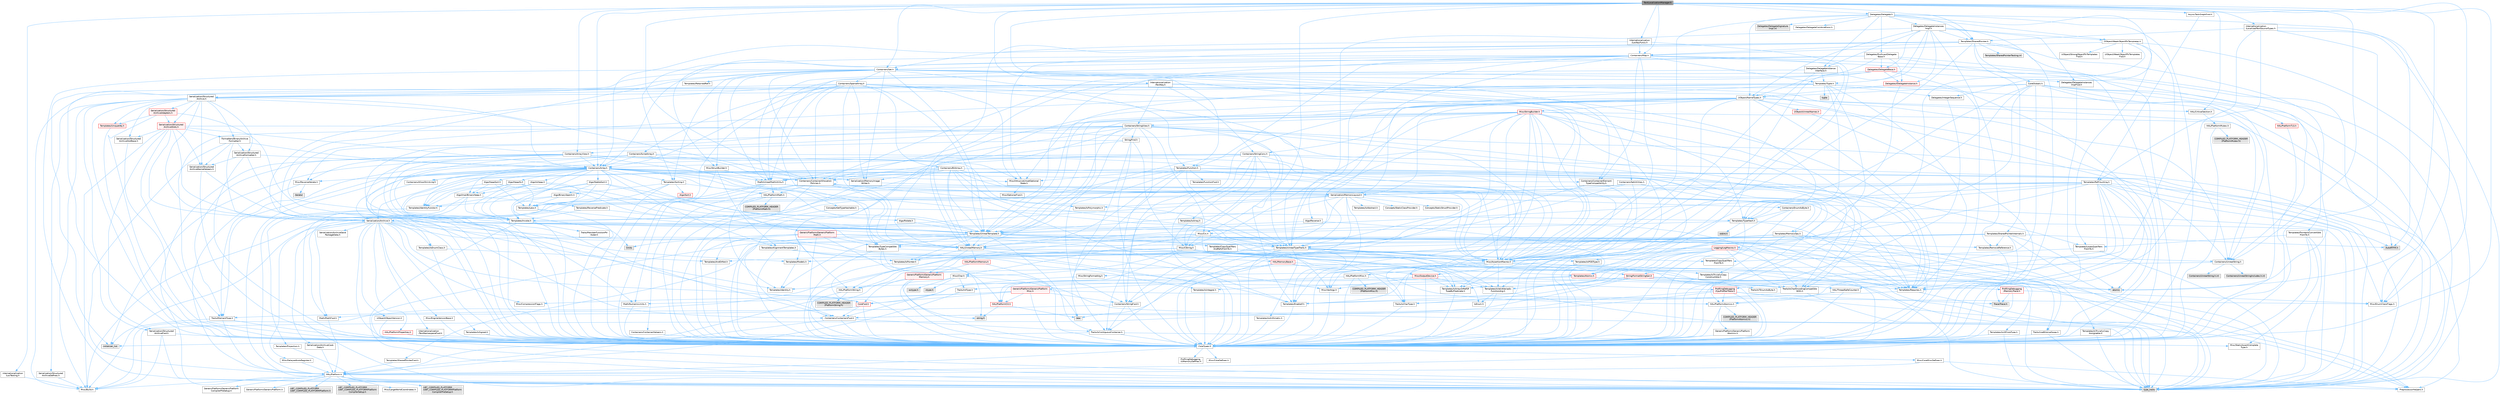 digraph "TextLocalizationManager.h"
{
 // INTERACTIVE_SVG=YES
 // LATEX_PDF_SIZE
  bgcolor="transparent";
  edge [fontname=Helvetica,fontsize=10,labelfontname=Helvetica,labelfontsize=10];
  node [fontname=Helvetica,fontsize=10,shape=box,height=0.2,width=0.4];
  Node1 [id="Node000001",label="TextLocalizationManager.h",height=0.2,width=0.4,color="gray40", fillcolor="grey60", style="filled", fontcolor="black",tooltip=" "];
  Node1 -> Node2 [id="edge1_Node000001_Node000002",color="steelblue1",style="solid",tooltip=" "];
  Node2 [id="Node000002",label="Async/TaskGraphFwd.h",height=0.2,width=0.4,color="grey40", fillcolor="white", style="filled",URL="$d8/d71/TaskGraphFwd_8h.html",tooltip=" "];
  Node2 -> Node3 [id="edge2_Node000002_Node000003",color="steelblue1",style="solid",tooltip=" "];
  Node3 [id="Node000003",label="Templates/RefCounting.h",height=0.2,width=0.4,color="grey40", fillcolor="white", style="filled",URL="$d4/d7e/RefCounting_8h.html",tooltip=" "];
  Node3 -> Node4 [id="edge3_Node000003_Node000004",color="steelblue1",style="solid",tooltip=" "];
  Node4 [id="Node000004",label="CoreTypes.h",height=0.2,width=0.4,color="grey40", fillcolor="white", style="filled",URL="$dc/dec/CoreTypes_8h.html",tooltip=" "];
  Node4 -> Node5 [id="edge4_Node000004_Node000005",color="steelblue1",style="solid",tooltip=" "];
  Node5 [id="Node000005",label="HAL/Platform.h",height=0.2,width=0.4,color="grey40", fillcolor="white", style="filled",URL="$d9/dd0/Platform_8h.html",tooltip=" "];
  Node5 -> Node6 [id="edge5_Node000005_Node000006",color="steelblue1",style="solid",tooltip=" "];
  Node6 [id="Node000006",label="Misc/Build.h",height=0.2,width=0.4,color="grey40", fillcolor="white", style="filled",URL="$d3/dbb/Build_8h.html",tooltip=" "];
  Node5 -> Node7 [id="edge6_Node000005_Node000007",color="steelblue1",style="solid",tooltip=" "];
  Node7 [id="Node000007",label="Misc/LargeWorldCoordinates.h",height=0.2,width=0.4,color="grey40", fillcolor="white", style="filled",URL="$d2/dcb/LargeWorldCoordinates_8h.html",tooltip=" "];
  Node5 -> Node8 [id="edge7_Node000005_Node000008",color="steelblue1",style="solid",tooltip=" "];
  Node8 [id="Node000008",label="type_traits",height=0.2,width=0.4,color="grey60", fillcolor="#E0E0E0", style="filled",tooltip=" "];
  Node5 -> Node9 [id="edge8_Node000005_Node000009",color="steelblue1",style="solid",tooltip=" "];
  Node9 [id="Node000009",label="PreprocessorHelpers.h",height=0.2,width=0.4,color="grey40", fillcolor="white", style="filled",URL="$db/ddb/PreprocessorHelpers_8h.html",tooltip=" "];
  Node5 -> Node10 [id="edge9_Node000005_Node000010",color="steelblue1",style="solid",tooltip=" "];
  Node10 [id="Node000010",label="UBT_COMPILED_PLATFORM\l/UBT_COMPILED_PLATFORMPlatform\lCompilerPreSetup.h",height=0.2,width=0.4,color="grey60", fillcolor="#E0E0E0", style="filled",tooltip=" "];
  Node5 -> Node11 [id="edge10_Node000005_Node000011",color="steelblue1",style="solid",tooltip=" "];
  Node11 [id="Node000011",label="GenericPlatform/GenericPlatform\lCompilerPreSetup.h",height=0.2,width=0.4,color="grey40", fillcolor="white", style="filled",URL="$d9/dc8/GenericPlatformCompilerPreSetup_8h.html",tooltip=" "];
  Node5 -> Node12 [id="edge11_Node000005_Node000012",color="steelblue1",style="solid",tooltip=" "];
  Node12 [id="Node000012",label="GenericPlatform/GenericPlatform.h",height=0.2,width=0.4,color="grey40", fillcolor="white", style="filled",URL="$d6/d84/GenericPlatform_8h.html",tooltip=" "];
  Node5 -> Node13 [id="edge12_Node000005_Node000013",color="steelblue1",style="solid",tooltip=" "];
  Node13 [id="Node000013",label="UBT_COMPILED_PLATFORM\l/UBT_COMPILED_PLATFORMPlatform.h",height=0.2,width=0.4,color="grey60", fillcolor="#E0E0E0", style="filled",tooltip=" "];
  Node5 -> Node14 [id="edge13_Node000005_Node000014",color="steelblue1",style="solid",tooltip=" "];
  Node14 [id="Node000014",label="UBT_COMPILED_PLATFORM\l/UBT_COMPILED_PLATFORMPlatform\lCompilerSetup.h",height=0.2,width=0.4,color="grey60", fillcolor="#E0E0E0", style="filled",tooltip=" "];
  Node4 -> Node15 [id="edge14_Node000004_Node000015",color="steelblue1",style="solid",tooltip=" "];
  Node15 [id="Node000015",label="ProfilingDebugging\l/UMemoryDefines.h",height=0.2,width=0.4,color="grey40", fillcolor="white", style="filled",URL="$d2/da2/UMemoryDefines_8h.html",tooltip=" "];
  Node4 -> Node16 [id="edge15_Node000004_Node000016",color="steelblue1",style="solid",tooltip=" "];
  Node16 [id="Node000016",label="Misc/CoreMiscDefines.h",height=0.2,width=0.4,color="grey40", fillcolor="white", style="filled",URL="$da/d38/CoreMiscDefines_8h.html",tooltip=" "];
  Node16 -> Node5 [id="edge16_Node000016_Node000005",color="steelblue1",style="solid",tooltip=" "];
  Node16 -> Node9 [id="edge17_Node000016_Node000009",color="steelblue1",style="solid",tooltip=" "];
  Node4 -> Node17 [id="edge18_Node000004_Node000017",color="steelblue1",style="solid",tooltip=" "];
  Node17 [id="Node000017",label="Misc/CoreDefines.h",height=0.2,width=0.4,color="grey40", fillcolor="white", style="filled",URL="$d3/dd2/CoreDefines_8h.html",tooltip=" "];
  Node3 -> Node18 [id="edge19_Node000003_Node000018",color="steelblue1",style="solid",tooltip=" "];
  Node18 [id="Node000018",label="AutoRTFM.h",height=0.2,width=0.4,color="grey60", fillcolor="#E0E0E0", style="filled",tooltip=" "];
  Node3 -> Node19 [id="edge20_Node000003_Node000019",color="steelblue1",style="solid",tooltip=" "];
  Node19 [id="Node000019",label="HAL/PlatformAtomics.h",height=0.2,width=0.4,color="grey40", fillcolor="white", style="filled",URL="$d3/d36/PlatformAtomics_8h.html",tooltip=" "];
  Node19 -> Node4 [id="edge21_Node000019_Node000004",color="steelblue1",style="solid",tooltip=" "];
  Node19 -> Node20 [id="edge22_Node000019_Node000020",color="steelblue1",style="solid",tooltip=" "];
  Node20 [id="Node000020",label="GenericPlatform/GenericPlatform\lAtomics.h",height=0.2,width=0.4,color="grey40", fillcolor="white", style="filled",URL="$da/d72/GenericPlatformAtomics_8h.html",tooltip=" "];
  Node20 -> Node4 [id="edge23_Node000020_Node000004",color="steelblue1",style="solid",tooltip=" "];
  Node19 -> Node21 [id="edge24_Node000019_Node000021",color="steelblue1",style="solid",tooltip=" "];
  Node21 [id="Node000021",label="COMPILED_PLATFORM_HEADER\l(PlatformAtomics.h)",height=0.2,width=0.4,color="grey60", fillcolor="#E0E0E0", style="filled",tooltip=" "];
  Node3 -> Node9 [id="edge25_Node000003_Node000009",color="steelblue1",style="solid",tooltip=" "];
  Node3 -> Node22 [id="edge26_Node000003_Node000022",color="steelblue1",style="solid",tooltip=" "];
  Node22 [id="Node000022",label="HAL/ThreadSafeCounter.h",height=0.2,width=0.4,color="grey40", fillcolor="white", style="filled",URL="$dc/dc9/ThreadSafeCounter_8h.html",tooltip=" "];
  Node22 -> Node4 [id="edge27_Node000022_Node000004",color="steelblue1",style="solid",tooltip=" "];
  Node22 -> Node19 [id="edge28_Node000022_Node000019",color="steelblue1",style="solid",tooltip=" "];
  Node3 -> Node23 [id="edge29_Node000003_Node000023",color="steelblue1",style="solid",tooltip=" "];
  Node23 [id="Node000023",label="Misc/AssertionMacros.h",height=0.2,width=0.4,color="grey40", fillcolor="white", style="filled",URL="$d0/dfa/AssertionMacros_8h.html",tooltip=" "];
  Node23 -> Node4 [id="edge30_Node000023_Node000004",color="steelblue1",style="solid",tooltip=" "];
  Node23 -> Node5 [id="edge31_Node000023_Node000005",color="steelblue1",style="solid",tooltip=" "];
  Node23 -> Node24 [id="edge32_Node000023_Node000024",color="steelblue1",style="solid",tooltip=" "];
  Node24 [id="Node000024",label="HAL/PlatformMisc.h",height=0.2,width=0.4,color="grey40", fillcolor="white", style="filled",URL="$d0/df5/PlatformMisc_8h.html",tooltip=" "];
  Node24 -> Node4 [id="edge33_Node000024_Node000004",color="steelblue1",style="solid",tooltip=" "];
  Node24 -> Node25 [id="edge34_Node000024_Node000025",color="steelblue1",style="solid",tooltip=" "];
  Node25 [id="Node000025",label="GenericPlatform/GenericPlatform\lMisc.h",height=0.2,width=0.4,color="red", fillcolor="#FFF0F0", style="filled",URL="$db/d9a/GenericPlatformMisc_8h.html",tooltip=" "];
  Node25 -> Node26 [id="edge35_Node000025_Node000026",color="steelblue1",style="solid",tooltip=" "];
  Node26 [id="Node000026",label="Containers/StringFwd.h",height=0.2,width=0.4,color="grey40", fillcolor="white", style="filled",URL="$df/d37/StringFwd_8h.html",tooltip=" "];
  Node26 -> Node4 [id="edge36_Node000026_Node000004",color="steelblue1",style="solid",tooltip=" "];
  Node26 -> Node27 [id="edge37_Node000026_Node000027",color="steelblue1",style="solid",tooltip=" "];
  Node27 [id="Node000027",label="Traits/ElementType.h",height=0.2,width=0.4,color="grey40", fillcolor="white", style="filled",URL="$d5/d4f/ElementType_8h.html",tooltip=" "];
  Node27 -> Node5 [id="edge38_Node000027_Node000005",color="steelblue1",style="solid",tooltip=" "];
  Node27 -> Node28 [id="edge39_Node000027_Node000028",color="steelblue1",style="solid",tooltip=" "];
  Node28 [id="Node000028",label="initializer_list",height=0.2,width=0.4,color="grey60", fillcolor="#E0E0E0", style="filled",tooltip=" "];
  Node27 -> Node8 [id="edge40_Node000027_Node000008",color="steelblue1",style="solid",tooltip=" "];
  Node26 -> Node29 [id="edge41_Node000026_Node000029",color="steelblue1",style="solid",tooltip=" "];
  Node29 [id="Node000029",label="Traits/IsContiguousContainer.h",height=0.2,width=0.4,color="grey40", fillcolor="white", style="filled",URL="$d5/d3c/IsContiguousContainer_8h.html",tooltip=" "];
  Node29 -> Node4 [id="edge42_Node000029_Node000004",color="steelblue1",style="solid",tooltip=" "];
  Node29 -> Node30 [id="edge43_Node000029_Node000030",color="steelblue1",style="solid",tooltip=" "];
  Node30 [id="Node000030",label="Misc/StaticAssertComplete\lType.h",height=0.2,width=0.4,color="grey40", fillcolor="white", style="filled",URL="$d5/d4e/StaticAssertCompleteType_8h.html",tooltip=" "];
  Node29 -> Node28 [id="edge44_Node000029_Node000028",color="steelblue1",style="solid",tooltip=" "];
  Node25 -> Node31 [id="edge45_Node000025_Node000031",color="steelblue1",style="solid",tooltip=" "];
  Node31 [id="Node000031",label="CoreFwd.h",height=0.2,width=0.4,color="red", fillcolor="#FFF0F0", style="filled",URL="$d1/d1e/CoreFwd_8h.html",tooltip=" "];
  Node31 -> Node4 [id="edge46_Node000031_Node000004",color="steelblue1",style="solid",tooltip=" "];
  Node31 -> Node32 [id="edge47_Node000031_Node000032",color="steelblue1",style="solid",tooltip=" "];
  Node32 [id="Node000032",label="Containers/ContainersFwd.h",height=0.2,width=0.4,color="grey40", fillcolor="white", style="filled",URL="$d4/d0a/ContainersFwd_8h.html",tooltip=" "];
  Node32 -> Node5 [id="edge48_Node000032_Node000005",color="steelblue1",style="solid",tooltip=" "];
  Node32 -> Node4 [id="edge49_Node000032_Node000004",color="steelblue1",style="solid",tooltip=" "];
  Node32 -> Node29 [id="edge50_Node000032_Node000029",color="steelblue1",style="solid",tooltip=" "];
  Node31 -> Node33 [id="edge51_Node000031_Node000033",color="steelblue1",style="solid",tooltip=" "];
  Node33 [id="Node000033",label="Math/MathFwd.h",height=0.2,width=0.4,color="grey40", fillcolor="white", style="filled",URL="$d2/d10/MathFwd_8h.html",tooltip=" "];
  Node33 -> Node5 [id="edge52_Node000033_Node000005",color="steelblue1",style="solid",tooltip=" "];
  Node25 -> Node4 [id="edge53_Node000025_Node000004",color="steelblue1",style="solid",tooltip=" "];
  Node25 -> Node36 [id="edge54_Node000025_Node000036",color="steelblue1",style="solid",tooltip=" "];
  Node36 [id="Node000036",label="HAL/PlatformCrt.h",height=0.2,width=0.4,color="red", fillcolor="#FFF0F0", style="filled",URL="$d8/d75/PlatformCrt_8h.html",tooltip=" "];
  Node36 -> Node37 [id="edge55_Node000036_Node000037",color="steelblue1",style="solid",tooltip=" "];
  Node37 [id="Node000037",label="new",height=0.2,width=0.4,color="grey60", fillcolor="#E0E0E0", style="filled",tooltip=" "];
  Node36 -> Node45 [id="edge56_Node000036_Node000045",color="steelblue1",style="solid",tooltip=" "];
  Node45 [id="Node000045",label="string.h",height=0.2,width=0.4,color="grey60", fillcolor="#E0E0E0", style="filled",tooltip=" "];
  Node25 -> Node46 [id="edge57_Node000025_Node000046",color="steelblue1",style="solid",tooltip=" "];
  Node46 [id="Node000046",label="Math/NumericLimits.h",height=0.2,width=0.4,color="grey40", fillcolor="white", style="filled",URL="$df/d1b/NumericLimits_8h.html",tooltip=" "];
  Node46 -> Node4 [id="edge58_Node000046_Node000004",color="steelblue1",style="solid",tooltip=" "];
  Node25 -> Node47 [id="edge59_Node000025_Node000047",color="steelblue1",style="solid",tooltip=" "];
  Node47 [id="Node000047",label="Misc/CompressionFlags.h",height=0.2,width=0.4,color="grey40", fillcolor="white", style="filled",URL="$d9/d76/CompressionFlags_8h.html",tooltip=" "];
  Node25 -> Node48 [id="edge60_Node000025_Node000048",color="steelblue1",style="solid",tooltip=" "];
  Node48 [id="Node000048",label="Misc/EnumClassFlags.h",height=0.2,width=0.4,color="grey40", fillcolor="white", style="filled",URL="$d8/de7/EnumClassFlags_8h.html",tooltip=" "];
  Node24 -> Node51 [id="edge61_Node000024_Node000051",color="steelblue1",style="solid",tooltip=" "];
  Node51 [id="Node000051",label="COMPILED_PLATFORM_HEADER\l(PlatformMisc.h)",height=0.2,width=0.4,color="grey60", fillcolor="#E0E0E0", style="filled",tooltip=" "];
  Node24 -> Node52 [id="edge62_Node000024_Node000052",color="steelblue1",style="solid",tooltip=" "];
  Node52 [id="Node000052",label="ProfilingDebugging\l/CpuProfilerTrace.h",height=0.2,width=0.4,color="red", fillcolor="#FFF0F0", style="filled",URL="$da/dcb/CpuProfilerTrace_8h.html",tooltip=" "];
  Node52 -> Node4 [id="edge63_Node000052_Node000004",color="steelblue1",style="solid",tooltip=" "];
  Node52 -> Node32 [id="edge64_Node000052_Node000032",color="steelblue1",style="solid",tooltip=" "];
  Node52 -> Node19 [id="edge65_Node000052_Node000019",color="steelblue1",style="solid",tooltip=" "];
  Node52 -> Node9 [id="edge66_Node000052_Node000009",color="steelblue1",style="solid",tooltip=" "];
  Node52 -> Node6 [id="edge67_Node000052_Node000006",color="steelblue1",style="solid",tooltip=" "];
  Node52 -> Node56 [id="edge68_Node000052_Node000056",color="steelblue1",style="solid",tooltip=" "];
  Node56 [id="Node000056",label="Trace/Trace.h",height=0.2,width=0.4,color="grey60", fillcolor="#E0E0E0", style="filled",tooltip=" "];
  Node23 -> Node9 [id="edge69_Node000023_Node000009",color="steelblue1",style="solid",tooltip=" "];
  Node23 -> Node57 [id="edge70_Node000023_Node000057",color="steelblue1",style="solid",tooltip=" "];
  Node57 [id="Node000057",label="Templates/EnableIf.h",height=0.2,width=0.4,color="grey40", fillcolor="white", style="filled",URL="$d7/d60/EnableIf_8h.html",tooltip=" "];
  Node57 -> Node4 [id="edge71_Node000057_Node000004",color="steelblue1",style="solid",tooltip=" "];
  Node23 -> Node58 [id="edge72_Node000023_Node000058",color="steelblue1",style="solid",tooltip=" "];
  Node58 [id="Node000058",label="Templates/IsArrayOrRefOf\lTypeByPredicate.h",height=0.2,width=0.4,color="grey40", fillcolor="white", style="filled",URL="$d6/da1/IsArrayOrRefOfTypeByPredicate_8h.html",tooltip=" "];
  Node58 -> Node4 [id="edge73_Node000058_Node000004",color="steelblue1",style="solid",tooltip=" "];
  Node23 -> Node59 [id="edge74_Node000023_Node000059",color="steelblue1",style="solid",tooltip=" "];
  Node59 [id="Node000059",label="Templates/IsValidVariadic\lFunctionArg.h",height=0.2,width=0.4,color="grey40", fillcolor="white", style="filled",URL="$d0/dc8/IsValidVariadicFunctionArg_8h.html",tooltip=" "];
  Node59 -> Node4 [id="edge75_Node000059_Node000004",color="steelblue1",style="solid",tooltip=" "];
  Node59 -> Node60 [id="edge76_Node000059_Node000060",color="steelblue1",style="solid",tooltip=" "];
  Node60 [id="Node000060",label="IsEnum.h",height=0.2,width=0.4,color="grey40", fillcolor="white", style="filled",URL="$d4/de5/IsEnum_8h.html",tooltip=" "];
  Node59 -> Node8 [id="edge77_Node000059_Node000008",color="steelblue1",style="solid",tooltip=" "];
  Node23 -> Node61 [id="edge78_Node000023_Node000061",color="steelblue1",style="solid",tooltip=" "];
  Node61 [id="Node000061",label="Traits/IsCharEncodingCompatible\lWith.h",height=0.2,width=0.4,color="grey40", fillcolor="white", style="filled",URL="$df/dd1/IsCharEncodingCompatibleWith_8h.html",tooltip=" "];
  Node61 -> Node8 [id="edge79_Node000061_Node000008",color="steelblue1",style="solid",tooltip=" "];
  Node61 -> Node62 [id="edge80_Node000061_Node000062",color="steelblue1",style="solid",tooltip=" "];
  Node62 [id="Node000062",label="Traits/IsCharType.h",height=0.2,width=0.4,color="grey40", fillcolor="white", style="filled",URL="$db/d51/IsCharType_8h.html",tooltip=" "];
  Node62 -> Node4 [id="edge81_Node000062_Node000004",color="steelblue1",style="solid",tooltip=" "];
  Node23 -> Node63 [id="edge82_Node000023_Node000063",color="steelblue1",style="solid",tooltip=" "];
  Node63 [id="Node000063",label="Misc/VarArgs.h",height=0.2,width=0.4,color="grey40", fillcolor="white", style="filled",URL="$d5/d6f/VarArgs_8h.html",tooltip=" "];
  Node63 -> Node4 [id="edge83_Node000063_Node000004",color="steelblue1",style="solid",tooltip=" "];
  Node23 -> Node64 [id="edge84_Node000023_Node000064",color="steelblue1",style="solid",tooltip=" "];
  Node64 [id="Node000064",label="String/FormatStringSan.h",height=0.2,width=0.4,color="red", fillcolor="#FFF0F0", style="filled",URL="$d3/d8b/FormatStringSan_8h.html",tooltip=" "];
  Node64 -> Node8 [id="edge85_Node000064_Node000008",color="steelblue1",style="solid",tooltip=" "];
  Node64 -> Node4 [id="edge86_Node000064_Node000004",color="steelblue1",style="solid",tooltip=" "];
  Node64 -> Node65 [id="edge87_Node000064_Node000065",color="steelblue1",style="solid",tooltip=" "];
  Node65 [id="Node000065",label="Templates/Requires.h",height=0.2,width=0.4,color="grey40", fillcolor="white", style="filled",URL="$dc/d96/Requires_8h.html",tooltip=" "];
  Node65 -> Node57 [id="edge88_Node000065_Node000057",color="steelblue1",style="solid",tooltip=" "];
  Node65 -> Node8 [id="edge89_Node000065_Node000008",color="steelblue1",style="solid",tooltip=" "];
  Node64 -> Node66 [id="edge90_Node000064_Node000066",color="steelblue1",style="solid",tooltip=" "];
  Node66 [id="Node000066",label="Templates/Identity.h",height=0.2,width=0.4,color="grey40", fillcolor="white", style="filled",URL="$d0/dd5/Identity_8h.html",tooltip=" "];
  Node64 -> Node59 [id="edge91_Node000064_Node000059",color="steelblue1",style="solid",tooltip=" "];
  Node64 -> Node62 [id="edge92_Node000064_Node000062",color="steelblue1",style="solid",tooltip=" "];
  Node64 -> Node67 [id="edge93_Node000064_Node000067",color="steelblue1",style="solid",tooltip=" "];
  Node67 [id="Node000067",label="Traits/IsTEnumAsByte.h",height=0.2,width=0.4,color="grey40", fillcolor="white", style="filled",URL="$d1/de6/IsTEnumAsByte_8h.html",tooltip=" "];
  Node64 -> Node32 [id="edge94_Node000064_Node000032",color="steelblue1",style="solid",tooltip=" "];
  Node23 -> Node70 [id="edge95_Node000023_Node000070",color="steelblue1",style="solid",tooltip=" "];
  Node70 [id="Node000070",label="atomic",height=0.2,width=0.4,color="grey60", fillcolor="#E0E0E0", style="filled",tooltip=" "];
  Node3 -> Node6 [id="edge96_Node000003_Node000006",color="steelblue1",style="solid",tooltip=" "];
  Node3 -> Node71 [id="edge97_Node000003_Node000071",color="steelblue1",style="solid",tooltip=" "];
  Node71 [id="Node000071",label="Serialization/Archive.h",height=0.2,width=0.4,color="grey40", fillcolor="white", style="filled",URL="$d7/d3b/Archive_8h.html",tooltip=" "];
  Node71 -> Node31 [id="edge98_Node000071_Node000031",color="steelblue1",style="solid",tooltip=" "];
  Node71 -> Node4 [id="edge99_Node000071_Node000004",color="steelblue1",style="solid",tooltip=" "];
  Node71 -> Node72 [id="edge100_Node000071_Node000072",color="steelblue1",style="solid",tooltip=" "];
  Node72 [id="Node000072",label="HAL/PlatformProperties.h",height=0.2,width=0.4,color="red", fillcolor="#FFF0F0", style="filled",URL="$d9/db0/PlatformProperties_8h.html",tooltip=" "];
  Node72 -> Node4 [id="edge101_Node000072_Node000004",color="steelblue1",style="solid",tooltip=" "];
  Node71 -> Node75 [id="edge102_Node000071_Node000075",color="steelblue1",style="solid",tooltip=" "];
  Node75 [id="Node000075",label="Internationalization\l/TextNamespaceFwd.h",height=0.2,width=0.4,color="grey40", fillcolor="white", style="filled",URL="$d8/d97/TextNamespaceFwd_8h.html",tooltip=" "];
  Node75 -> Node4 [id="edge103_Node000075_Node000004",color="steelblue1",style="solid",tooltip=" "];
  Node71 -> Node33 [id="edge104_Node000071_Node000033",color="steelblue1",style="solid",tooltip=" "];
  Node71 -> Node23 [id="edge105_Node000071_Node000023",color="steelblue1",style="solid",tooltip=" "];
  Node71 -> Node6 [id="edge106_Node000071_Node000006",color="steelblue1",style="solid",tooltip=" "];
  Node71 -> Node47 [id="edge107_Node000071_Node000047",color="steelblue1",style="solid",tooltip=" "];
  Node71 -> Node76 [id="edge108_Node000071_Node000076",color="steelblue1",style="solid",tooltip=" "];
  Node76 [id="Node000076",label="Misc/EngineVersionBase.h",height=0.2,width=0.4,color="grey40", fillcolor="white", style="filled",URL="$d5/d2b/EngineVersionBase_8h.html",tooltip=" "];
  Node76 -> Node4 [id="edge109_Node000076_Node000004",color="steelblue1",style="solid",tooltip=" "];
  Node71 -> Node63 [id="edge110_Node000071_Node000063",color="steelblue1",style="solid",tooltip=" "];
  Node71 -> Node77 [id="edge111_Node000071_Node000077",color="steelblue1",style="solid",tooltip=" "];
  Node77 [id="Node000077",label="Serialization/ArchiveCook\lData.h",height=0.2,width=0.4,color="grey40", fillcolor="white", style="filled",URL="$dc/db6/ArchiveCookData_8h.html",tooltip=" "];
  Node77 -> Node5 [id="edge112_Node000077_Node000005",color="steelblue1",style="solid",tooltip=" "];
  Node71 -> Node78 [id="edge113_Node000071_Node000078",color="steelblue1",style="solid",tooltip=" "];
  Node78 [id="Node000078",label="Serialization/ArchiveSave\lPackageData.h",height=0.2,width=0.4,color="grey40", fillcolor="white", style="filled",URL="$d1/d37/ArchiveSavePackageData_8h.html",tooltip=" "];
  Node71 -> Node57 [id="edge114_Node000071_Node000057",color="steelblue1",style="solid",tooltip=" "];
  Node71 -> Node58 [id="edge115_Node000071_Node000058",color="steelblue1",style="solid",tooltip=" "];
  Node71 -> Node79 [id="edge116_Node000071_Node000079",color="steelblue1",style="solid",tooltip=" "];
  Node79 [id="Node000079",label="Templates/IsEnumClass.h",height=0.2,width=0.4,color="grey40", fillcolor="white", style="filled",URL="$d7/d15/IsEnumClass_8h.html",tooltip=" "];
  Node79 -> Node4 [id="edge117_Node000079_Node000004",color="steelblue1",style="solid",tooltip=" "];
  Node79 -> Node80 [id="edge118_Node000079_Node000080",color="steelblue1",style="solid",tooltip=" "];
  Node80 [id="Node000080",label="Templates/AndOrNot.h",height=0.2,width=0.4,color="grey40", fillcolor="white", style="filled",URL="$db/d0a/AndOrNot_8h.html",tooltip=" "];
  Node80 -> Node4 [id="edge119_Node000080_Node000004",color="steelblue1",style="solid",tooltip=" "];
  Node71 -> Node81 [id="edge120_Node000071_Node000081",color="steelblue1",style="solid",tooltip=" "];
  Node81 [id="Node000081",label="Templates/IsSigned.h",height=0.2,width=0.4,color="grey40", fillcolor="white", style="filled",URL="$d8/dd8/IsSigned_8h.html",tooltip=" "];
  Node81 -> Node4 [id="edge121_Node000081_Node000004",color="steelblue1",style="solid",tooltip=" "];
  Node71 -> Node59 [id="edge122_Node000071_Node000059",color="steelblue1",style="solid",tooltip=" "];
  Node71 -> Node82 [id="edge123_Node000071_Node000082",color="steelblue1",style="solid",tooltip=" "];
  Node82 [id="Node000082",label="Templates/UnrealTemplate.h",height=0.2,width=0.4,color="grey40", fillcolor="white", style="filled",URL="$d4/d24/UnrealTemplate_8h.html",tooltip=" "];
  Node82 -> Node4 [id="edge124_Node000082_Node000004",color="steelblue1",style="solid",tooltip=" "];
  Node82 -> Node83 [id="edge125_Node000082_Node000083",color="steelblue1",style="solid",tooltip=" "];
  Node83 [id="Node000083",label="Templates/IsPointer.h",height=0.2,width=0.4,color="grey40", fillcolor="white", style="filled",URL="$d7/d05/IsPointer_8h.html",tooltip=" "];
  Node83 -> Node4 [id="edge126_Node000083_Node000004",color="steelblue1",style="solid",tooltip=" "];
  Node82 -> Node84 [id="edge127_Node000082_Node000084",color="steelblue1",style="solid",tooltip=" "];
  Node84 [id="Node000084",label="HAL/UnrealMemory.h",height=0.2,width=0.4,color="grey40", fillcolor="white", style="filled",URL="$d9/d96/UnrealMemory_8h.html",tooltip=" "];
  Node84 -> Node4 [id="edge128_Node000084_Node000004",color="steelblue1",style="solid",tooltip=" "];
  Node84 -> Node85 [id="edge129_Node000084_Node000085",color="steelblue1",style="solid",tooltip=" "];
  Node85 [id="Node000085",label="GenericPlatform/GenericPlatform\lMemory.h",height=0.2,width=0.4,color="red", fillcolor="#FFF0F0", style="filled",URL="$dd/d22/GenericPlatformMemory_8h.html",tooltip=" "];
  Node85 -> Node31 [id="edge130_Node000085_Node000031",color="steelblue1",style="solid",tooltip=" "];
  Node85 -> Node4 [id="edge131_Node000085_Node000004",color="steelblue1",style="solid",tooltip=" "];
  Node85 -> Node86 [id="edge132_Node000085_Node000086",color="steelblue1",style="solid",tooltip=" "];
  Node86 [id="Node000086",label="HAL/PlatformString.h",height=0.2,width=0.4,color="grey40", fillcolor="white", style="filled",URL="$db/db5/PlatformString_8h.html",tooltip=" "];
  Node86 -> Node4 [id="edge133_Node000086_Node000004",color="steelblue1",style="solid",tooltip=" "];
  Node86 -> Node87 [id="edge134_Node000086_Node000087",color="steelblue1",style="solid",tooltip=" "];
  Node87 [id="Node000087",label="COMPILED_PLATFORM_HEADER\l(PlatformString.h)",height=0.2,width=0.4,color="grey60", fillcolor="#E0E0E0", style="filled",tooltip=" "];
  Node85 -> Node45 [id="edge135_Node000085_Node000045",color="steelblue1",style="solid",tooltip=" "];
  Node84 -> Node88 [id="edge136_Node000084_Node000088",color="steelblue1",style="solid",tooltip=" "];
  Node88 [id="Node000088",label="HAL/MemoryBase.h",height=0.2,width=0.4,color="red", fillcolor="#FFF0F0", style="filled",URL="$d6/d9f/MemoryBase_8h.html",tooltip=" "];
  Node88 -> Node4 [id="edge137_Node000088_Node000004",color="steelblue1",style="solid",tooltip=" "];
  Node88 -> Node19 [id="edge138_Node000088_Node000019",color="steelblue1",style="solid",tooltip=" "];
  Node88 -> Node36 [id="edge139_Node000088_Node000036",color="steelblue1",style="solid",tooltip=" "];
  Node88 -> Node90 [id="edge140_Node000088_Node000090",color="steelblue1",style="solid",tooltip=" "];
  Node90 [id="Node000090",label="Misc/OutputDevice.h",height=0.2,width=0.4,color="red", fillcolor="#FFF0F0", style="filled",URL="$d7/d32/OutputDevice_8h.html",tooltip=" "];
  Node90 -> Node31 [id="edge141_Node000090_Node000031",color="steelblue1",style="solid",tooltip=" "];
  Node90 -> Node4 [id="edge142_Node000090_Node000004",color="steelblue1",style="solid",tooltip=" "];
  Node90 -> Node63 [id="edge143_Node000090_Node000063",color="steelblue1",style="solid",tooltip=" "];
  Node90 -> Node58 [id="edge144_Node000090_Node000058",color="steelblue1",style="solid",tooltip=" "];
  Node90 -> Node59 [id="edge145_Node000090_Node000059",color="steelblue1",style="solid",tooltip=" "];
  Node90 -> Node61 [id="edge146_Node000090_Node000061",color="steelblue1",style="solid",tooltip=" "];
  Node88 -> Node92 [id="edge147_Node000088_Node000092",color="steelblue1",style="solid",tooltip=" "];
  Node92 [id="Node000092",label="Templates/Atomic.h",height=0.2,width=0.4,color="red", fillcolor="#FFF0F0", style="filled",URL="$d3/d91/Atomic_8h.html",tooltip=" "];
  Node92 -> Node22 [id="edge148_Node000092_Node000022",color="steelblue1",style="solid",tooltip=" "];
  Node92 -> Node94 [id="edge149_Node000092_Node000094",color="steelblue1",style="solid",tooltip=" "];
  Node94 [id="Node000094",label="Templates/IsIntegral.h",height=0.2,width=0.4,color="grey40", fillcolor="white", style="filled",URL="$da/d64/IsIntegral_8h.html",tooltip=" "];
  Node94 -> Node4 [id="edge150_Node000094_Node000004",color="steelblue1",style="solid",tooltip=" "];
  Node92 -> Node98 [id="edge151_Node000092_Node000098",color="steelblue1",style="solid",tooltip=" "];
  Node98 [id="Node000098",label="Traits/IntType.h",height=0.2,width=0.4,color="grey40", fillcolor="white", style="filled",URL="$d7/deb/IntType_8h.html",tooltip=" "];
  Node98 -> Node5 [id="edge152_Node000098_Node000005",color="steelblue1",style="solid",tooltip=" "];
  Node92 -> Node70 [id="edge153_Node000092_Node000070",color="steelblue1",style="solid",tooltip=" "];
  Node84 -> Node99 [id="edge154_Node000084_Node000099",color="steelblue1",style="solid",tooltip=" "];
  Node99 [id="Node000099",label="HAL/PlatformMemory.h",height=0.2,width=0.4,color="red", fillcolor="#FFF0F0", style="filled",URL="$de/d68/PlatformMemory_8h.html",tooltip=" "];
  Node99 -> Node4 [id="edge155_Node000099_Node000004",color="steelblue1",style="solid",tooltip=" "];
  Node99 -> Node85 [id="edge156_Node000099_Node000085",color="steelblue1",style="solid",tooltip=" "];
  Node84 -> Node101 [id="edge157_Node000084_Node000101",color="steelblue1",style="solid",tooltip=" "];
  Node101 [id="Node000101",label="ProfilingDebugging\l/MemoryTrace.h",height=0.2,width=0.4,color="red", fillcolor="#FFF0F0", style="filled",URL="$da/dd7/MemoryTrace_8h.html",tooltip=" "];
  Node101 -> Node5 [id="edge158_Node000101_Node000005",color="steelblue1",style="solid",tooltip=" "];
  Node101 -> Node48 [id="edge159_Node000101_Node000048",color="steelblue1",style="solid",tooltip=" "];
  Node101 -> Node56 [id="edge160_Node000101_Node000056",color="steelblue1",style="solid",tooltip=" "];
  Node84 -> Node83 [id="edge161_Node000084_Node000083",color="steelblue1",style="solid",tooltip=" "];
  Node82 -> Node102 [id="edge162_Node000082_Node000102",color="steelblue1",style="solid",tooltip=" "];
  Node102 [id="Node000102",label="Templates/CopyQualifiers\lAndRefsFromTo.h",height=0.2,width=0.4,color="grey40", fillcolor="white", style="filled",URL="$d3/db3/CopyQualifiersAndRefsFromTo_8h.html",tooltip=" "];
  Node102 -> Node103 [id="edge163_Node000102_Node000103",color="steelblue1",style="solid",tooltip=" "];
  Node103 [id="Node000103",label="Templates/CopyQualifiers\lFromTo.h",height=0.2,width=0.4,color="grey40", fillcolor="white", style="filled",URL="$d5/db4/CopyQualifiersFromTo_8h.html",tooltip=" "];
  Node82 -> Node104 [id="edge164_Node000082_Node000104",color="steelblue1",style="solid",tooltip=" "];
  Node104 [id="Node000104",label="Templates/UnrealTypeTraits.h",height=0.2,width=0.4,color="grey40", fillcolor="white", style="filled",URL="$d2/d2d/UnrealTypeTraits_8h.html",tooltip=" "];
  Node104 -> Node4 [id="edge165_Node000104_Node000004",color="steelblue1",style="solid",tooltip=" "];
  Node104 -> Node83 [id="edge166_Node000104_Node000083",color="steelblue1",style="solid",tooltip=" "];
  Node104 -> Node23 [id="edge167_Node000104_Node000023",color="steelblue1",style="solid",tooltip=" "];
  Node104 -> Node80 [id="edge168_Node000104_Node000080",color="steelblue1",style="solid",tooltip=" "];
  Node104 -> Node57 [id="edge169_Node000104_Node000057",color="steelblue1",style="solid",tooltip=" "];
  Node104 -> Node105 [id="edge170_Node000104_Node000105",color="steelblue1",style="solid",tooltip=" "];
  Node105 [id="Node000105",label="Templates/IsArithmetic.h",height=0.2,width=0.4,color="grey40", fillcolor="white", style="filled",URL="$d2/d5d/IsArithmetic_8h.html",tooltip=" "];
  Node105 -> Node4 [id="edge171_Node000105_Node000004",color="steelblue1",style="solid",tooltip=" "];
  Node104 -> Node60 [id="edge172_Node000104_Node000060",color="steelblue1",style="solid",tooltip=" "];
  Node104 -> Node106 [id="edge173_Node000104_Node000106",color="steelblue1",style="solid",tooltip=" "];
  Node106 [id="Node000106",label="Templates/Models.h",height=0.2,width=0.4,color="grey40", fillcolor="white", style="filled",URL="$d3/d0c/Models_8h.html",tooltip=" "];
  Node106 -> Node66 [id="edge174_Node000106_Node000066",color="steelblue1",style="solid",tooltip=" "];
  Node104 -> Node107 [id="edge175_Node000104_Node000107",color="steelblue1",style="solid",tooltip=" "];
  Node107 [id="Node000107",label="Templates/IsPODType.h",height=0.2,width=0.4,color="grey40", fillcolor="white", style="filled",URL="$d7/db1/IsPODType_8h.html",tooltip=" "];
  Node107 -> Node4 [id="edge176_Node000107_Node000004",color="steelblue1",style="solid",tooltip=" "];
  Node104 -> Node108 [id="edge177_Node000104_Node000108",color="steelblue1",style="solid",tooltip=" "];
  Node108 [id="Node000108",label="Templates/IsUECoreType.h",height=0.2,width=0.4,color="grey40", fillcolor="white", style="filled",URL="$d1/db8/IsUECoreType_8h.html",tooltip=" "];
  Node108 -> Node4 [id="edge178_Node000108_Node000004",color="steelblue1",style="solid",tooltip=" "];
  Node108 -> Node8 [id="edge179_Node000108_Node000008",color="steelblue1",style="solid",tooltip=" "];
  Node104 -> Node96 [id="edge180_Node000104_Node000096",color="steelblue1",style="solid",tooltip=" "];
  Node96 [id="Node000096",label="Templates/IsTriviallyCopy\lConstructible.h",height=0.2,width=0.4,color="grey40", fillcolor="white", style="filled",URL="$d3/d78/IsTriviallyCopyConstructible_8h.html",tooltip=" "];
  Node96 -> Node4 [id="edge181_Node000096_Node000004",color="steelblue1",style="solid",tooltip=" "];
  Node96 -> Node8 [id="edge182_Node000096_Node000008",color="steelblue1",style="solid",tooltip=" "];
  Node82 -> Node109 [id="edge183_Node000082_Node000109",color="steelblue1",style="solid",tooltip=" "];
  Node109 [id="Node000109",label="Templates/RemoveReference.h",height=0.2,width=0.4,color="grey40", fillcolor="white", style="filled",URL="$da/dbe/RemoveReference_8h.html",tooltip=" "];
  Node109 -> Node4 [id="edge184_Node000109_Node000004",color="steelblue1",style="solid",tooltip=" "];
  Node82 -> Node65 [id="edge185_Node000082_Node000065",color="steelblue1",style="solid",tooltip=" "];
  Node82 -> Node110 [id="edge186_Node000082_Node000110",color="steelblue1",style="solid",tooltip=" "];
  Node110 [id="Node000110",label="Templates/TypeCompatible\lBytes.h",height=0.2,width=0.4,color="grey40", fillcolor="white", style="filled",URL="$df/d0a/TypeCompatibleBytes_8h.html",tooltip=" "];
  Node110 -> Node4 [id="edge187_Node000110_Node000004",color="steelblue1",style="solid",tooltip=" "];
  Node110 -> Node45 [id="edge188_Node000110_Node000045",color="steelblue1",style="solid",tooltip=" "];
  Node110 -> Node37 [id="edge189_Node000110_Node000037",color="steelblue1",style="solid",tooltip=" "];
  Node110 -> Node8 [id="edge190_Node000110_Node000008",color="steelblue1",style="solid",tooltip=" "];
  Node82 -> Node66 [id="edge191_Node000082_Node000066",color="steelblue1",style="solid",tooltip=" "];
  Node82 -> Node29 [id="edge192_Node000082_Node000029",color="steelblue1",style="solid",tooltip=" "];
  Node82 -> Node111 [id="edge193_Node000082_Node000111",color="steelblue1",style="solid",tooltip=" "];
  Node111 [id="Node000111",label="Traits/UseBitwiseSwap.h",height=0.2,width=0.4,color="grey40", fillcolor="white", style="filled",URL="$db/df3/UseBitwiseSwap_8h.html",tooltip=" "];
  Node111 -> Node4 [id="edge194_Node000111_Node000004",color="steelblue1",style="solid",tooltip=" "];
  Node111 -> Node8 [id="edge195_Node000111_Node000008",color="steelblue1",style="solid",tooltip=" "];
  Node82 -> Node8 [id="edge196_Node000082_Node000008",color="steelblue1",style="solid",tooltip=" "];
  Node71 -> Node61 [id="edge197_Node000071_Node000061",color="steelblue1",style="solid",tooltip=" "];
  Node71 -> Node112 [id="edge198_Node000071_Node000112",color="steelblue1",style="solid",tooltip=" "];
  Node112 [id="Node000112",label="UObject/ObjectVersion.h",height=0.2,width=0.4,color="grey40", fillcolor="white", style="filled",URL="$da/d63/ObjectVersion_8h.html",tooltip=" "];
  Node112 -> Node4 [id="edge199_Node000112_Node000004",color="steelblue1",style="solid",tooltip=" "];
  Node3 -> Node113 [id="edge200_Node000003_Node000113",color="steelblue1",style="solid",tooltip=" "];
  Node113 [id="Node000113",label="Serialization/MemoryLayout.h",height=0.2,width=0.4,color="grey40", fillcolor="white", style="filled",URL="$d7/d66/MemoryLayout_8h.html",tooltip=" "];
  Node113 -> Node114 [id="edge201_Node000113_Node000114",color="steelblue1",style="solid",tooltip=" "];
  Node114 [id="Node000114",label="Concepts/StaticClassProvider.h",height=0.2,width=0.4,color="grey40", fillcolor="white", style="filled",URL="$dd/d83/StaticClassProvider_8h.html",tooltip=" "];
  Node113 -> Node115 [id="edge202_Node000113_Node000115",color="steelblue1",style="solid",tooltip=" "];
  Node115 [id="Node000115",label="Concepts/StaticStructProvider.h",height=0.2,width=0.4,color="grey40", fillcolor="white", style="filled",URL="$d5/d77/StaticStructProvider_8h.html",tooltip=" "];
  Node113 -> Node116 [id="edge203_Node000113_Node000116",color="steelblue1",style="solid",tooltip=" "];
  Node116 [id="Node000116",label="Containers/EnumAsByte.h",height=0.2,width=0.4,color="grey40", fillcolor="white", style="filled",URL="$d6/d9a/EnumAsByte_8h.html",tooltip=" "];
  Node116 -> Node4 [id="edge204_Node000116_Node000004",color="steelblue1",style="solid",tooltip=" "];
  Node116 -> Node107 [id="edge205_Node000116_Node000107",color="steelblue1",style="solid",tooltip=" "];
  Node116 -> Node117 [id="edge206_Node000116_Node000117",color="steelblue1",style="solid",tooltip=" "];
  Node117 [id="Node000117",label="Templates/TypeHash.h",height=0.2,width=0.4,color="grey40", fillcolor="white", style="filled",URL="$d1/d62/TypeHash_8h.html",tooltip=" "];
  Node117 -> Node4 [id="edge207_Node000117_Node000004",color="steelblue1",style="solid",tooltip=" "];
  Node117 -> Node65 [id="edge208_Node000117_Node000065",color="steelblue1",style="solid",tooltip=" "];
  Node117 -> Node118 [id="edge209_Node000117_Node000118",color="steelblue1",style="solid",tooltip=" "];
  Node118 [id="Node000118",label="Misc/Crc.h",height=0.2,width=0.4,color="grey40", fillcolor="white", style="filled",URL="$d4/dd2/Crc_8h.html",tooltip=" "];
  Node118 -> Node4 [id="edge210_Node000118_Node000004",color="steelblue1",style="solid",tooltip=" "];
  Node118 -> Node86 [id="edge211_Node000118_Node000086",color="steelblue1",style="solid",tooltip=" "];
  Node118 -> Node23 [id="edge212_Node000118_Node000023",color="steelblue1",style="solid",tooltip=" "];
  Node118 -> Node119 [id="edge213_Node000118_Node000119",color="steelblue1",style="solid",tooltip=" "];
  Node119 [id="Node000119",label="Misc/CString.h",height=0.2,width=0.4,color="grey40", fillcolor="white", style="filled",URL="$d2/d49/CString_8h.html",tooltip=" "];
  Node119 -> Node4 [id="edge214_Node000119_Node000004",color="steelblue1",style="solid",tooltip=" "];
  Node119 -> Node36 [id="edge215_Node000119_Node000036",color="steelblue1",style="solid",tooltip=" "];
  Node119 -> Node86 [id="edge216_Node000119_Node000086",color="steelblue1",style="solid",tooltip=" "];
  Node119 -> Node23 [id="edge217_Node000119_Node000023",color="steelblue1",style="solid",tooltip=" "];
  Node119 -> Node120 [id="edge218_Node000119_Node000120",color="steelblue1",style="solid",tooltip=" "];
  Node120 [id="Node000120",label="Misc/Char.h",height=0.2,width=0.4,color="grey40", fillcolor="white", style="filled",URL="$d0/d58/Char_8h.html",tooltip=" "];
  Node120 -> Node4 [id="edge219_Node000120_Node000004",color="steelblue1",style="solid",tooltip=" "];
  Node120 -> Node98 [id="edge220_Node000120_Node000098",color="steelblue1",style="solid",tooltip=" "];
  Node120 -> Node121 [id="edge221_Node000120_Node000121",color="steelblue1",style="solid",tooltip=" "];
  Node121 [id="Node000121",label="ctype.h",height=0.2,width=0.4,color="grey60", fillcolor="#E0E0E0", style="filled",tooltip=" "];
  Node120 -> Node122 [id="edge222_Node000120_Node000122",color="steelblue1",style="solid",tooltip=" "];
  Node122 [id="Node000122",label="wctype.h",height=0.2,width=0.4,color="grey60", fillcolor="#E0E0E0", style="filled",tooltip=" "];
  Node120 -> Node8 [id="edge223_Node000120_Node000008",color="steelblue1",style="solid",tooltip=" "];
  Node119 -> Node63 [id="edge224_Node000119_Node000063",color="steelblue1",style="solid",tooltip=" "];
  Node119 -> Node58 [id="edge225_Node000119_Node000058",color="steelblue1",style="solid",tooltip=" "];
  Node119 -> Node59 [id="edge226_Node000119_Node000059",color="steelblue1",style="solid",tooltip=" "];
  Node119 -> Node61 [id="edge227_Node000119_Node000061",color="steelblue1",style="solid",tooltip=" "];
  Node118 -> Node120 [id="edge228_Node000118_Node000120",color="steelblue1",style="solid",tooltip=" "];
  Node118 -> Node104 [id="edge229_Node000118_Node000104",color="steelblue1",style="solid",tooltip=" "];
  Node118 -> Node62 [id="edge230_Node000118_Node000062",color="steelblue1",style="solid",tooltip=" "];
  Node117 -> Node123 [id="edge231_Node000117_Node000123",color="steelblue1",style="solid",tooltip=" "];
  Node123 [id="Node000123",label="stdint.h",height=0.2,width=0.4,color="grey60", fillcolor="#E0E0E0", style="filled",tooltip=" "];
  Node117 -> Node8 [id="edge232_Node000117_Node000008",color="steelblue1",style="solid",tooltip=" "];
  Node113 -> Node26 [id="edge233_Node000113_Node000026",color="steelblue1",style="solid",tooltip=" "];
  Node113 -> Node84 [id="edge234_Node000113_Node000084",color="steelblue1",style="solid",tooltip=" "];
  Node113 -> Node124 [id="edge235_Node000113_Node000124",color="steelblue1",style="solid",tooltip=" "];
  Node124 [id="Node000124",label="Misc/DelayedAutoRegister.h",height=0.2,width=0.4,color="grey40", fillcolor="white", style="filled",URL="$d1/dda/DelayedAutoRegister_8h.html",tooltip=" "];
  Node124 -> Node5 [id="edge236_Node000124_Node000005",color="steelblue1",style="solid",tooltip=" "];
  Node113 -> Node57 [id="edge237_Node000113_Node000057",color="steelblue1",style="solid",tooltip=" "];
  Node113 -> Node125 [id="edge238_Node000113_Node000125",color="steelblue1",style="solid",tooltip=" "];
  Node125 [id="Node000125",label="Templates/IsAbstract.h",height=0.2,width=0.4,color="grey40", fillcolor="white", style="filled",URL="$d8/db7/IsAbstract_8h.html",tooltip=" "];
  Node113 -> Node126 [id="edge239_Node000113_Node000126",color="steelblue1",style="solid",tooltip=" "];
  Node126 [id="Node000126",label="Templates/IsPolymorphic.h",height=0.2,width=0.4,color="grey40", fillcolor="white", style="filled",URL="$dc/d20/IsPolymorphic_8h.html",tooltip=" "];
  Node113 -> Node106 [id="edge240_Node000113_Node000106",color="steelblue1",style="solid",tooltip=" "];
  Node113 -> Node82 [id="edge241_Node000113_Node000082",color="steelblue1",style="solid",tooltip=" "];
  Node3 -> Node65 [id="edge242_Node000003_Node000065",color="steelblue1",style="solid",tooltip=" "];
  Node3 -> Node117 [id="edge243_Node000003_Node000117",color="steelblue1",style="solid",tooltip=" "];
  Node3 -> Node82 [id="edge244_Node000003_Node000082",color="steelblue1",style="solid",tooltip=" "];
  Node3 -> Node70 [id="edge245_Node000003_Node000070",color="steelblue1",style="solid",tooltip=" "];
  Node3 -> Node8 [id="edge246_Node000003_Node000008",color="steelblue1",style="solid",tooltip=" "];
  Node1 -> Node127 [id="edge247_Node000001_Node000127",color="steelblue1",style="solid",tooltip=" "];
  Node127 [id="Node000127",label="Containers/Array.h",height=0.2,width=0.4,color="grey40", fillcolor="white", style="filled",URL="$df/dd0/Array_8h.html",tooltip=" "];
  Node127 -> Node4 [id="edge248_Node000127_Node000004",color="steelblue1",style="solid",tooltip=" "];
  Node127 -> Node23 [id="edge249_Node000127_Node000023",color="steelblue1",style="solid",tooltip=" "];
  Node127 -> Node128 [id="edge250_Node000127_Node000128",color="steelblue1",style="solid",tooltip=" "];
  Node128 [id="Node000128",label="Misc/IntrusiveUnsetOptional\lState.h",height=0.2,width=0.4,color="grey40", fillcolor="white", style="filled",URL="$d2/d0a/IntrusiveUnsetOptionalState_8h.html",tooltip=" "];
  Node128 -> Node129 [id="edge251_Node000128_Node000129",color="steelblue1",style="solid",tooltip=" "];
  Node129 [id="Node000129",label="Misc/OptionalFwd.h",height=0.2,width=0.4,color="grey40", fillcolor="white", style="filled",URL="$dc/d50/OptionalFwd_8h.html",tooltip=" "];
  Node127 -> Node130 [id="edge252_Node000127_Node000130",color="steelblue1",style="solid",tooltip=" "];
  Node130 [id="Node000130",label="Misc/ReverseIterate.h",height=0.2,width=0.4,color="grey40", fillcolor="white", style="filled",URL="$db/de3/ReverseIterate_8h.html",tooltip=" "];
  Node130 -> Node5 [id="edge253_Node000130_Node000005",color="steelblue1",style="solid",tooltip=" "];
  Node130 -> Node131 [id="edge254_Node000130_Node000131",color="steelblue1",style="solid",tooltip=" "];
  Node131 [id="Node000131",label="iterator",height=0.2,width=0.4,color="grey60", fillcolor="#E0E0E0", style="filled",tooltip=" "];
  Node127 -> Node84 [id="edge255_Node000127_Node000084",color="steelblue1",style="solid",tooltip=" "];
  Node127 -> Node104 [id="edge256_Node000127_Node000104",color="steelblue1",style="solid",tooltip=" "];
  Node127 -> Node82 [id="edge257_Node000127_Node000082",color="steelblue1",style="solid",tooltip=" "];
  Node127 -> Node132 [id="edge258_Node000127_Node000132",color="steelblue1",style="solid",tooltip=" "];
  Node132 [id="Node000132",label="Containers/AllowShrinking.h",height=0.2,width=0.4,color="grey40", fillcolor="white", style="filled",URL="$d7/d1a/AllowShrinking_8h.html",tooltip=" "];
  Node132 -> Node4 [id="edge259_Node000132_Node000004",color="steelblue1",style="solid",tooltip=" "];
  Node127 -> Node133 [id="edge260_Node000127_Node000133",color="steelblue1",style="solid",tooltip=" "];
  Node133 [id="Node000133",label="Containers/ContainerAllocation\lPolicies.h",height=0.2,width=0.4,color="grey40", fillcolor="white", style="filled",URL="$d7/dff/ContainerAllocationPolicies_8h.html",tooltip=" "];
  Node133 -> Node4 [id="edge261_Node000133_Node000004",color="steelblue1",style="solid",tooltip=" "];
  Node133 -> Node134 [id="edge262_Node000133_Node000134",color="steelblue1",style="solid",tooltip=" "];
  Node134 [id="Node000134",label="Containers/ContainerHelpers.h",height=0.2,width=0.4,color="grey40", fillcolor="white", style="filled",URL="$d7/d33/ContainerHelpers_8h.html",tooltip=" "];
  Node134 -> Node4 [id="edge263_Node000134_Node000004",color="steelblue1",style="solid",tooltip=" "];
  Node133 -> Node133 [id="edge264_Node000133_Node000133",color="steelblue1",style="solid",tooltip=" "];
  Node133 -> Node135 [id="edge265_Node000133_Node000135",color="steelblue1",style="solid",tooltip=" "];
  Node135 [id="Node000135",label="HAL/PlatformMath.h",height=0.2,width=0.4,color="grey40", fillcolor="white", style="filled",URL="$dc/d53/PlatformMath_8h.html",tooltip=" "];
  Node135 -> Node4 [id="edge266_Node000135_Node000004",color="steelblue1",style="solid",tooltip=" "];
  Node135 -> Node136 [id="edge267_Node000135_Node000136",color="steelblue1",style="solid",tooltip=" "];
  Node136 [id="Node000136",label="GenericPlatform/GenericPlatform\lMath.h",height=0.2,width=0.4,color="red", fillcolor="#FFF0F0", style="filled",URL="$d5/d79/GenericPlatformMath_8h.html",tooltip=" "];
  Node136 -> Node4 [id="edge268_Node000136_Node000004",color="steelblue1",style="solid",tooltip=" "];
  Node136 -> Node32 [id="edge269_Node000136_Node000032",color="steelblue1",style="solid",tooltip=" "];
  Node136 -> Node36 [id="edge270_Node000136_Node000036",color="steelblue1",style="solid",tooltip=" "];
  Node136 -> Node80 [id="edge271_Node000136_Node000080",color="steelblue1",style="solid",tooltip=" "];
  Node136 -> Node104 [id="edge272_Node000136_Node000104",color="steelblue1",style="solid",tooltip=" "];
  Node136 -> Node65 [id="edge273_Node000136_Node000065",color="steelblue1",style="solid",tooltip=" "];
  Node136 -> Node110 [id="edge274_Node000136_Node000110",color="steelblue1",style="solid",tooltip=" "];
  Node136 -> Node140 [id="edge275_Node000136_Node000140",color="steelblue1",style="solid",tooltip=" "];
  Node140 [id="Node000140",label="limits",height=0.2,width=0.4,color="grey60", fillcolor="#E0E0E0", style="filled",tooltip=" "];
  Node136 -> Node8 [id="edge276_Node000136_Node000008",color="steelblue1",style="solid",tooltip=" "];
  Node135 -> Node141 [id="edge277_Node000135_Node000141",color="steelblue1",style="solid",tooltip=" "];
  Node141 [id="Node000141",label="COMPILED_PLATFORM_HEADER\l(PlatformMath.h)",height=0.2,width=0.4,color="grey60", fillcolor="#E0E0E0", style="filled",tooltip=" "];
  Node133 -> Node84 [id="edge278_Node000133_Node000084",color="steelblue1",style="solid",tooltip=" "];
  Node133 -> Node46 [id="edge279_Node000133_Node000046",color="steelblue1",style="solid",tooltip=" "];
  Node133 -> Node23 [id="edge280_Node000133_Node000023",color="steelblue1",style="solid",tooltip=" "];
  Node133 -> Node126 [id="edge281_Node000133_Node000126",color="steelblue1",style="solid",tooltip=" "];
  Node133 -> Node142 [id="edge282_Node000133_Node000142",color="steelblue1",style="solid",tooltip=" "];
  Node142 [id="Node000142",label="Templates/MemoryOps.h",height=0.2,width=0.4,color="grey40", fillcolor="white", style="filled",URL="$db/dea/MemoryOps_8h.html",tooltip=" "];
  Node142 -> Node4 [id="edge283_Node000142_Node000004",color="steelblue1",style="solid",tooltip=" "];
  Node142 -> Node84 [id="edge284_Node000142_Node000084",color="steelblue1",style="solid",tooltip=" "];
  Node142 -> Node97 [id="edge285_Node000142_Node000097",color="steelblue1",style="solid",tooltip=" "];
  Node97 [id="Node000097",label="Templates/IsTriviallyCopy\lAssignable.h",height=0.2,width=0.4,color="grey40", fillcolor="white", style="filled",URL="$d2/df2/IsTriviallyCopyAssignable_8h.html",tooltip=" "];
  Node97 -> Node4 [id="edge286_Node000097_Node000004",color="steelblue1",style="solid",tooltip=" "];
  Node97 -> Node8 [id="edge287_Node000097_Node000008",color="steelblue1",style="solid",tooltip=" "];
  Node142 -> Node96 [id="edge288_Node000142_Node000096",color="steelblue1",style="solid",tooltip=" "];
  Node142 -> Node65 [id="edge289_Node000142_Node000065",color="steelblue1",style="solid",tooltip=" "];
  Node142 -> Node104 [id="edge290_Node000142_Node000104",color="steelblue1",style="solid",tooltip=" "];
  Node142 -> Node111 [id="edge291_Node000142_Node000111",color="steelblue1",style="solid",tooltip=" "];
  Node142 -> Node37 [id="edge292_Node000142_Node000037",color="steelblue1",style="solid",tooltip=" "];
  Node142 -> Node8 [id="edge293_Node000142_Node000008",color="steelblue1",style="solid",tooltip=" "];
  Node133 -> Node110 [id="edge294_Node000133_Node000110",color="steelblue1",style="solid",tooltip=" "];
  Node133 -> Node8 [id="edge295_Node000133_Node000008",color="steelblue1",style="solid",tooltip=" "];
  Node127 -> Node143 [id="edge296_Node000127_Node000143",color="steelblue1",style="solid",tooltip=" "];
  Node143 [id="Node000143",label="Containers/ContainerElement\lTypeCompatibility.h",height=0.2,width=0.4,color="grey40", fillcolor="white", style="filled",URL="$df/ddf/ContainerElementTypeCompatibility_8h.html",tooltip=" "];
  Node143 -> Node4 [id="edge297_Node000143_Node000004",color="steelblue1",style="solid",tooltip=" "];
  Node143 -> Node104 [id="edge298_Node000143_Node000104",color="steelblue1",style="solid",tooltip=" "];
  Node127 -> Node71 [id="edge299_Node000127_Node000071",color="steelblue1",style="solid",tooltip=" "];
  Node127 -> Node144 [id="edge300_Node000127_Node000144",color="steelblue1",style="solid",tooltip=" "];
  Node144 [id="Node000144",label="Serialization/MemoryImage\lWriter.h",height=0.2,width=0.4,color="grey40", fillcolor="white", style="filled",URL="$d0/d08/MemoryImageWriter_8h.html",tooltip=" "];
  Node144 -> Node4 [id="edge301_Node000144_Node000004",color="steelblue1",style="solid",tooltip=" "];
  Node144 -> Node113 [id="edge302_Node000144_Node000113",color="steelblue1",style="solid",tooltip=" "];
  Node127 -> Node145 [id="edge303_Node000127_Node000145",color="steelblue1",style="solid",tooltip=" "];
  Node145 [id="Node000145",label="Algo/Heapify.h",height=0.2,width=0.4,color="grey40", fillcolor="white", style="filled",URL="$d0/d2a/Heapify_8h.html",tooltip=" "];
  Node145 -> Node146 [id="edge304_Node000145_Node000146",color="steelblue1",style="solid",tooltip=" "];
  Node146 [id="Node000146",label="Algo/Impl/BinaryHeap.h",height=0.2,width=0.4,color="grey40", fillcolor="white", style="filled",URL="$d7/da3/Algo_2Impl_2BinaryHeap_8h.html",tooltip=" "];
  Node146 -> Node147 [id="edge305_Node000146_Node000147",color="steelblue1",style="solid",tooltip=" "];
  Node147 [id="Node000147",label="Templates/Invoke.h",height=0.2,width=0.4,color="grey40", fillcolor="white", style="filled",URL="$d7/deb/Invoke_8h.html",tooltip=" "];
  Node147 -> Node4 [id="edge306_Node000147_Node000004",color="steelblue1",style="solid",tooltip=" "];
  Node147 -> Node148 [id="edge307_Node000147_Node000148",color="steelblue1",style="solid",tooltip=" "];
  Node148 [id="Node000148",label="Traits/MemberFunctionPtr\lOuter.h",height=0.2,width=0.4,color="grey40", fillcolor="white", style="filled",URL="$db/da7/MemberFunctionPtrOuter_8h.html",tooltip=" "];
  Node147 -> Node82 [id="edge308_Node000147_Node000082",color="steelblue1",style="solid",tooltip=" "];
  Node147 -> Node8 [id="edge309_Node000147_Node000008",color="steelblue1",style="solid",tooltip=" "];
  Node146 -> Node149 [id="edge310_Node000146_Node000149",color="steelblue1",style="solid",tooltip=" "];
  Node149 [id="Node000149",label="Templates/Projection.h",height=0.2,width=0.4,color="grey40", fillcolor="white", style="filled",URL="$d7/df0/Projection_8h.html",tooltip=" "];
  Node149 -> Node8 [id="edge311_Node000149_Node000008",color="steelblue1",style="solid",tooltip=" "];
  Node146 -> Node150 [id="edge312_Node000146_Node000150",color="steelblue1",style="solid",tooltip=" "];
  Node150 [id="Node000150",label="Templates/ReversePredicate.h",height=0.2,width=0.4,color="grey40", fillcolor="white", style="filled",URL="$d8/d28/ReversePredicate_8h.html",tooltip=" "];
  Node150 -> Node147 [id="edge313_Node000150_Node000147",color="steelblue1",style="solid",tooltip=" "];
  Node150 -> Node82 [id="edge314_Node000150_Node000082",color="steelblue1",style="solid",tooltip=" "];
  Node146 -> Node8 [id="edge315_Node000146_Node000008",color="steelblue1",style="solid",tooltip=" "];
  Node145 -> Node151 [id="edge316_Node000145_Node000151",color="steelblue1",style="solid",tooltip=" "];
  Node151 [id="Node000151",label="Templates/IdentityFunctor.h",height=0.2,width=0.4,color="grey40", fillcolor="white", style="filled",URL="$d7/d2e/IdentityFunctor_8h.html",tooltip=" "];
  Node151 -> Node5 [id="edge317_Node000151_Node000005",color="steelblue1",style="solid",tooltip=" "];
  Node145 -> Node147 [id="edge318_Node000145_Node000147",color="steelblue1",style="solid",tooltip=" "];
  Node145 -> Node152 [id="edge319_Node000145_Node000152",color="steelblue1",style="solid",tooltip=" "];
  Node152 [id="Node000152",label="Templates/Less.h",height=0.2,width=0.4,color="grey40", fillcolor="white", style="filled",URL="$de/dc8/Less_8h.html",tooltip=" "];
  Node152 -> Node4 [id="edge320_Node000152_Node000004",color="steelblue1",style="solid",tooltip=" "];
  Node152 -> Node82 [id="edge321_Node000152_Node000082",color="steelblue1",style="solid",tooltip=" "];
  Node145 -> Node82 [id="edge322_Node000145_Node000082",color="steelblue1",style="solid",tooltip=" "];
  Node127 -> Node153 [id="edge323_Node000127_Node000153",color="steelblue1",style="solid",tooltip=" "];
  Node153 [id="Node000153",label="Algo/HeapSort.h",height=0.2,width=0.4,color="grey40", fillcolor="white", style="filled",URL="$d3/d92/HeapSort_8h.html",tooltip=" "];
  Node153 -> Node146 [id="edge324_Node000153_Node000146",color="steelblue1",style="solid",tooltip=" "];
  Node153 -> Node151 [id="edge325_Node000153_Node000151",color="steelblue1",style="solid",tooltip=" "];
  Node153 -> Node152 [id="edge326_Node000153_Node000152",color="steelblue1",style="solid",tooltip=" "];
  Node153 -> Node82 [id="edge327_Node000153_Node000082",color="steelblue1",style="solid",tooltip=" "];
  Node127 -> Node154 [id="edge328_Node000127_Node000154",color="steelblue1",style="solid",tooltip=" "];
  Node154 [id="Node000154",label="Algo/IsHeap.h",height=0.2,width=0.4,color="grey40", fillcolor="white", style="filled",URL="$de/d32/IsHeap_8h.html",tooltip=" "];
  Node154 -> Node146 [id="edge329_Node000154_Node000146",color="steelblue1",style="solid",tooltip=" "];
  Node154 -> Node151 [id="edge330_Node000154_Node000151",color="steelblue1",style="solid",tooltip=" "];
  Node154 -> Node147 [id="edge331_Node000154_Node000147",color="steelblue1",style="solid",tooltip=" "];
  Node154 -> Node152 [id="edge332_Node000154_Node000152",color="steelblue1",style="solid",tooltip=" "];
  Node154 -> Node82 [id="edge333_Node000154_Node000082",color="steelblue1",style="solid",tooltip=" "];
  Node127 -> Node146 [id="edge334_Node000127_Node000146",color="steelblue1",style="solid",tooltip=" "];
  Node127 -> Node155 [id="edge335_Node000127_Node000155",color="steelblue1",style="solid",tooltip=" "];
  Node155 [id="Node000155",label="Algo/StableSort.h",height=0.2,width=0.4,color="grey40", fillcolor="white", style="filled",URL="$d7/d3c/StableSort_8h.html",tooltip=" "];
  Node155 -> Node156 [id="edge336_Node000155_Node000156",color="steelblue1",style="solid",tooltip=" "];
  Node156 [id="Node000156",label="Algo/BinarySearch.h",height=0.2,width=0.4,color="grey40", fillcolor="white", style="filled",URL="$db/db4/BinarySearch_8h.html",tooltip=" "];
  Node156 -> Node151 [id="edge337_Node000156_Node000151",color="steelblue1",style="solid",tooltip=" "];
  Node156 -> Node147 [id="edge338_Node000156_Node000147",color="steelblue1",style="solid",tooltip=" "];
  Node156 -> Node152 [id="edge339_Node000156_Node000152",color="steelblue1",style="solid",tooltip=" "];
  Node155 -> Node157 [id="edge340_Node000155_Node000157",color="steelblue1",style="solid",tooltip=" "];
  Node157 [id="Node000157",label="Algo/Rotate.h",height=0.2,width=0.4,color="grey40", fillcolor="white", style="filled",URL="$dd/da7/Rotate_8h.html",tooltip=" "];
  Node157 -> Node82 [id="edge341_Node000157_Node000082",color="steelblue1",style="solid",tooltip=" "];
  Node155 -> Node151 [id="edge342_Node000155_Node000151",color="steelblue1",style="solid",tooltip=" "];
  Node155 -> Node147 [id="edge343_Node000155_Node000147",color="steelblue1",style="solid",tooltip=" "];
  Node155 -> Node152 [id="edge344_Node000155_Node000152",color="steelblue1",style="solid",tooltip=" "];
  Node155 -> Node82 [id="edge345_Node000155_Node000082",color="steelblue1",style="solid",tooltip=" "];
  Node127 -> Node158 [id="edge346_Node000127_Node000158",color="steelblue1",style="solid",tooltip=" "];
  Node158 [id="Node000158",label="Concepts/GetTypeHashable.h",height=0.2,width=0.4,color="grey40", fillcolor="white", style="filled",URL="$d3/da2/GetTypeHashable_8h.html",tooltip=" "];
  Node158 -> Node4 [id="edge347_Node000158_Node000004",color="steelblue1",style="solid",tooltip=" "];
  Node158 -> Node117 [id="edge348_Node000158_Node000117",color="steelblue1",style="solid",tooltip=" "];
  Node127 -> Node151 [id="edge349_Node000127_Node000151",color="steelblue1",style="solid",tooltip=" "];
  Node127 -> Node147 [id="edge350_Node000127_Node000147",color="steelblue1",style="solid",tooltip=" "];
  Node127 -> Node152 [id="edge351_Node000127_Node000152",color="steelblue1",style="solid",tooltip=" "];
  Node127 -> Node159 [id="edge352_Node000127_Node000159",color="steelblue1",style="solid",tooltip=" "];
  Node159 [id="Node000159",label="Templates/LosesQualifiers\lFromTo.h",height=0.2,width=0.4,color="grey40", fillcolor="white", style="filled",URL="$d2/db3/LosesQualifiersFromTo_8h.html",tooltip=" "];
  Node159 -> Node103 [id="edge353_Node000159_Node000103",color="steelblue1",style="solid",tooltip=" "];
  Node159 -> Node8 [id="edge354_Node000159_Node000008",color="steelblue1",style="solid",tooltip=" "];
  Node127 -> Node65 [id="edge355_Node000127_Node000065",color="steelblue1",style="solid",tooltip=" "];
  Node127 -> Node160 [id="edge356_Node000127_Node000160",color="steelblue1",style="solid",tooltip=" "];
  Node160 [id="Node000160",label="Templates/Sorting.h",height=0.2,width=0.4,color="grey40", fillcolor="white", style="filled",URL="$d3/d9e/Sorting_8h.html",tooltip=" "];
  Node160 -> Node4 [id="edge357_Node000160_Node000004",color="steelblue1",style="solid",tooltip=" "];
  Node160 -> Node156 [id="edge358_Node000160_Node000156",color="steelblue1",style="solid",tooltip=" "];
  Node160 -> Node161 [id="edge359_Node000160_Node000161",color="steelblue1",style="solid",tooltip=" "];
  Node161 [id="Node000161",label="Algo/Sort.h",height=0.2,width=0.4,color="red", fillcolor="#FFF0F0", style="filled",URL="$d1/d87/Sort_8h.html",tooltip=" "];
  Node160 -> Node135 [id="edge360_Node000160_Node000135",color="steelblue1",style="solid",tooltip=" "];
  Node160 -> Node152 [id="edge361_Node000160_Node000152",color="steelblue1",style="solid",tooltip=" "];
  Node127 -> Node164 [id="edge362_Node000127_Node000164",color="steelblue1",style="solid",tooltip=" "];
  Node164 [id="Node000164",label="Templates/AlignmentTemplates.h",height=0.2,width=0.4,color="grey40", fillcolor="white", style="filled",URL="$dd/d32/AlignmentTemplates_8h.html",tooltip=" "];
  Node164 -> Node4 [id="edge363_Node000164_Node000004",color="steelblue1",style="solid",tooltip=" "];
  Node164 -> Node94 [id="edge364_Node000164_Node000094",color="steelblue1",style="solid",tooltip=" "];
  Node164 -> Node83 [id="edge365_Node000164_Node000083",color="steelblue1",style="solid",tooltip=" "];
  Node127 -> Node27 [id="edge366_Node000127_Node000027",color="steelblue1",style="solid",tooltip=" "];
  Node127 -> Node140 [id="edge367_Node000127_Node000140",color="steelblue1",style="solid",tooltip=" "];
  Node127 -> Node8 [id="edge368_Node000127_Node000008",color="steelblue1",style="solid",tooltip=" "];
  Node1 -> Node165 [id="edge369_Node000001_Node000165",color="steelblue1",style="solid",tooltip=" "];
  Node165 [id="Node000165",label="Containers/ArrayView.h",height=0.2,width=0.4,color="grey40", fillcolor="white", style="filled",URL="$d7/df4/ArrayView_8h.html",tooltip=" "];
  Node165 -> Node4 [id="edge370_Node000165_Node000004",color="steelblue1",style="solid",tooltip=" "];
  Node165 -> Node32 [id="edge371_Node000165_Node000032",color="steelblue1",style="solid",tooltip=" "];
  Node165 -> Node23 [id="edge372_Node000165_Node000023",color="steelblue1",style="solid",tooltip=" "];
  Node165 -> Node130 [id="edge373_Node000165_Node000130",color="steelblue1",style="solid",tooltip=" "];
  Node165 -> Node128 [id="edge374_Node000165_Node000128",color="steelblue1",style="solid",tooltip=" "];
  Node165 -> Node147 [id="edge375_Node000165_Node000147",color="steelblue1",style="solid",tooltip=" "];
  Node165 -> Node104 [id="edge376_Node000165_Node000104",color="steelblue1",style="solid",tooltip=" "];
  Node165 -> Node27 [id="edge377_Node000165_Node000027",color="steelblue1",style="solid",tooltip=" "];
  Node165 -> Node127 [id="edge378_Node000165_Node000127",color="steelblue1",style="solid",tooltip=" "];
  Node165 -> Node163 [id="edge379_Node000165_Node000163",color="steelblue1",style="solid",tooltip=" "];
  Node163 [id="Node000163",label="Math/UnrealMathUtility.h",height=0.2,width=0.4,color="grey40", fillcolor="white", style="filled",URL="$db/db8/UnrealMathUtility_8h.html",tooltip=" "];
  Node163 -> Node4 [id="edge380_Node000163_Node000004",color="steelblue1",style="solid",tooltip=" "];
  Node163 -> Node23 [id="edge381_Node000163_Node000023",color="steelblue1",style="solid",tooltip=" "];
  Node163 -> Node135 [id="edge382_Node000163_Node000135",color="steelblue1",style="solid",tooltip=" "];
  Node163 -> Node33 [id="edge383_Node000163_Node000033",color="steelblue1",style="solid",tooltip=" "];
  Node163 -> Node66 [id="edge384_Node000163_Node000066",color="steelblue1",style="solid",tooltip=" "];
  Node163 -> Node65 [id="edge385_Node000163_Node000065",color="steelblue1",style="solid",tooltip=" "];
  Node165 -> Node8 [id="edge386_Node000165_Node000008",color="steelblue1",style="solid",tooltip=" "];
  Node1 -> Node133 [id="edge387_Node000001_Node000133",color="steelblue1",style="solid",tooltip=" "];
  Node1 -> Node166 [id="edge388_Node000001_Node000166",color="steelblue1",style="solid",tooltip=" "];
  Node166 [id="Node000166",label="Containers/Map.h",height=0.2,width=0.4,color="grey40", fillcolor="white", style="filled",URL="$df/d79/Map_8h.html",tooltip=" "];
  Node166 -> Node4 [id="edge389_Node000166_Node000004",color="steelblue1",style="solid",tooltip=" "];
  Node166 -> Node167 [id="edge390_Node000166_Node000167",color="steelblue1",style="solid",tooltip=" "];
  Node167 [id="Node000167",label="Algo/Reverse.h",height=0.2,width=0.4,color="grey40", fillcolor="white", style="filled",URL="$d5/d93/Reverse_8h.html",tooltip=" "];
  Node167 -> Node4 [id="edge391_Node000167_Node000004",color="steelblue1",style="solid",tooltip=" "];
  Node167 -> Node82 [id="edge392_Node000167_Node000082",color="steelblue1",style="solid",tooltip=" "];
  Node166 -> Node143 [id="edge393_Node000166_Node000143",color="steelblue1",style="solid",tooltip=" "];
  Node166 -> Node168 [id="edge394_Node000166_Node000168",color="steelblue1",style="solid",tooltip=" "];
  Node168 [id="Node000168",label="Containers/Set.h",height=0.2,width=0.4,color="grey40", fillcolor="white", style="filled",URL="$d4/d45/Set_8h.html",tooltip=" "];
  Node168 -> Node133 [id="edge395_Node000168_Node000133",color="steelblue1",style="solid",tooltip=" "];
  Node168 -> Node143 [id="edge396_Node000168_Node000143",color="steelblue1",style="solid",tooltip=" "];
  Node168 -> Node169 [id="edge397_Node000168_Node000169",color="steelblue1",style="solid",tooltip=" "];
  Node169 [id="Node000169",label="Containers/SetUtilities.h",height=0.2,width=0.4,color="grey40", fillcolor="white", style="filled",URL="$dc/de5/SetUtilities_8h.html",tooltip=" "];
  Node169 -> Node4 [id="edge398_Node000169_Node000004",color="steelblue1",style="solid",tooltip=" "];
  Node169 -> Node113 [id="edge399_Node000169_Node000113",color="steelblue1",style="solid",tooltip=" "];
  Node169 -> Node142 [id="edge400_Node000169_Node000142",color="steelblue1",style="solid",tooltip=" "];
  Node169 -> Node104 [id="edge401_Node000169_Node000104",color="steelblue1",style="solid",tooltip=" "];
  Node168 -> Node170 [id="edge402_Node000168_Node000170",color="steelblue1",style="solid",tooltip=" "];
  Node170 [id="Node000170",label="Containers/SparseArray.h",height=0.2,width=0.4,color="grey40", fillcolor="white", style="filled",URL="$d5/dbf/SparseArray_8h.html",tooltip=" "];
  Node170 -> Node4 [id="edge403_Node000170_Node000004",color="steelblue1",style="solid",tooltip=" "];
  Node170 -> Node23 [id="edge404_Node000170_Node000023",color="steelblue1",style="solid",tooltip=" "];
  Node170 -> Node84 [id="edge405_Node000170_Node000084",color="steelblue1",style="solid",tooltip=" "];
  Node170 -> Node104 [id="edge406_Node000170_Node000104",color="steelblue1",style="solid",tooltip=" "];
  Node170 -> Node82 [id="edge407_Node000170_Node000082",color="steelblue1",style="solid",tooltip=" "];
  Node170 -> Node133 [id="edge408_Node000170_Node000133",color="steelblue1",style="solid",tooltip=" "];
  Node170 -> Node152 [id="edge409_Node000170_Node000152",color="steelblue1",style="solid",tooltip=" "];
  Node170 -> Node127 [id="edge410_Node000170_Node000127",color="steelblue1",style="solid",tooltip=" "];
  Node170 -> Node163 [id="edge411_Node000170_Node000163",color="steelblue1",style="solid",tooltip=" "];
  Node170 -> Node171 [id="edge412_Node000170_Node000171",color="steelblue1",style="solid",tooltip=" "];
  Node171 [id="Node000171",label="Containers/ScriptArray.h",height=0.2,width=0.4,color="grey40", fillcolor="white", style="filled",URL="$dc/daf/ScriptArray_8h.html",tooltip=" "];
  Node171 -> Node4 [id="edge413_Node000171_Node000004",color="steelblue1",style="solid",tooltip=" "];
  Node171 -> Node23 [id="edge414_Node000171_Node000023",color="steelblue1",style="solid",tooltip=" "];
  Node171 -> Node84 [id="edge415_Node000171_Node000084",color="steelblue1",style="solid",tooltip=" "];
  Node171 -> Node132 [id="edge416_Node000171_Node000132",color="steelblue1",style="solid",tooltip=" "];
  Node171 -> Node133 [id="edge417_Node000171_Node000133",color="steelblue1",style="solid",tooltip=" "];
  Node171 -> Node127 [id="edge418_Node000171_Node000127",color="steelblue1",style="solid",tooltip=" "];
  Node171 -> Node28 [id="edge419_Node000171_Node000028",color="steelblue1",style="solid",tooltip=" "];
  Node170 -> Node172 [id="edge420_Node000170_Node000172",color="steelblue1",style="solid",tooltip=" "];
  Node172 [id="Node000172",label="Containers/BitArray.h",height=0.2,width=0.4,color="grey40", fillcolor="white", style="filled",URL="$d1/de4/BitArray_8h.html",tooltip=" "];
  Node172 -> Node133 [id="edge421_Node000172_Node000133",color="steelblue1",style="solid",tooltip=" "];
  Node172 -> Node4 [id="edge422_Node000172_Node000004",color="steelblue1",style="solid",tooltip=" "];
  Node172 -> Node19 [id="edge423_Node000172_Node000019",color="steelblue1",style="solid",tooltip=" "];
  Node172 -> Node84 [id="edge424_Node000172_Node000084",color="steelblue1",style="solid",tooltip=" "];
  Node172 -> Node163 [id="edge425_Node000172_Node000163",color="steelblue1",style="solid",tooltip=" "];
  Node172 -> Node23 [id="edge426_Node000172_Node000023",color="steelblue1",style="solid",tooltip=" "];
  Node172 -> Node48 [id="edge427_Node000172_Node000048",color="steelblue1",style="solid",tooltip=" "];
  Node172 -> Node71 [id="edge428_Node000172_Node000071",color="steelblue1",style="solid",tooltip=" "];
  Node172 -> Node144 [id="edge429_Node000172_Node000144",color="steelblue1",style="solid",tooltip=" "];
  Node172 -> Node113 [id="edge430_Node000172_Node000113",color="steelblue1",style="solid",tooltip=" "];
  Node172 -> Node57 [id="edge431_Node000172_Node000057",color="steelblue1",style="solid",tooltip=" "];
  Node172 -> Node147 [id="edge432_Node000172_Node000147",color="steelblue1",style="solid",tooltip=" "];
  Node172 -> Node82 [id="edge433_Node000172_Node000082",color="steelblue1",style="solid",tooltip=" "];
  Node172 -> Node104 [id="edge434_Node000172_Node000104",color="steelblue1",style="solid",tooltip=" "];
  Node170 -> Node173 [id="edge435_Node000170_Node000173",color="steelblue1",style="solid",tooltip=" "];
  Node173 [id="Node000173",label="Serialization/Structured\lArchive.h",height=0.2,width=0.4,color="grey40", fillcolor="white", style="filled",URL="$d9/d1e/StructuredArchive_8h.html",tooltip=" "];
  Node173 -> Node127 [id="edge436_Node000173_Node000127",color="steelblue1",style="solid",tooltip=" "];
  Node173 -> Node133 [id="edge437_Node000173_Node000133",color="steelblue1",style="solid",tooltip=" "];
  Node173 -> Node4 [id="edge438_Node000173_Node000004",color="steelblue1",style="solid",tooltip=" "];
  Node173 -> Node174 [id="edge439_Node000173_Node000174",color="steelblue1",style="solid",tooltip=" "];
  Node174 [id="Node000174",label="Formatters/BinaryArchive\lFormatter.h",height=0.2,width=0.4,color="grey40", fillcolor="white", style="filled",URL="$d2/d01/BinaryArchiveFormatter_8h.html",tooltip=" "];
  Node174 -> Node127 [id="edge440_Node000174_Node000127",color="steelblue1",style="solid",tooltip=" "];
  Node174 -> Node5 [id="edge441_Node000174_Node000005",color="steelblue1",style="solid",tooltip=" "];
  Node174 -> Node71 [id="edge442_Node000174_Node000071",color="steelblue1",style="solid",tooltip=" "];
  Node174 -> Node175 [id="edge443_Node000174_Node000175",color="steelblue1",style="solid",tooltip=" "];
  Node175 [id="Node000175",label="Serialization/Structured\lArchiveFormatter.h",height=0.2,width=0.4,color="grey40", fillcolor="white", style="filled",URL="$db/dfe/StructuredArchiveFormatter_8h.html",tooltip=" "];
  Node175 -> Node127 [id="edge444_Node000175_Node000127",color="steelblue1",style="solid",tooltip=" "];
  Node175 -> Node31 [id="edge445_Node000175_Node000031",color="steelblue1",style="solid",tooltip=" "];
  Node175 -> Node4 [id="edge446_Node000175_Node000004",color="steelblue1",style="solid",tooltip=" "];
  Node175 -> Node176 [id="edge447_Node000175_Node000176",color="steelblue1",style="solid",tooltip=" "];
  Node176 [id="Node000176",label="Serialization/Structured\lArchiveNameHelpers.h",height=0.2,width=0.4,color="grey40", fillcolor="white", style="filled",URL="$d0/d7b/StructuredArchiveNameHelpers_8h.html",tooltip=" "];
  Node176 -> Node4 [id="edge448_Node000176_Node000004",color="steelblue1",style="solid",tooltip=" "];
  Node176 -> Node66 [id="edge449_Node000176_Node000066",color="steelblue1",style="solid",tooltip=" "];
  Node174 -> Node176 [id="edge450_Node000174_Node000176",color="steelblue1",style="solid",tooltip=" "];
  Node173 -> Node6 [id="edge451_Node000173_Node000006",color="steelblue1",style="solid",tooltip=" "];
  Node173 -> Node71 [id="edge452_Node000173_Node000071",color="steelblue1",style="solid",tooltip=" "];
  Node173 -> Node177 [id="edge453_Node000173_Node000177",color="steelblue1",style="solid",tooltip=" "];
  Node177 [id="Node000177",label="Serialization/Structured\lArchiveAdapters.h",height=0.2,width=0.4,color="red", fillcolor="#FFF0F0", style="filled",URL="$d3/de1/StructuredArchiveAdapters_8h.html",tooltip=" "];
  Node177 -> Node4 [id="edge454_Node000177_Node000004",color="steelblue1",style="solid",tooltip=" "];
  Node177 -> Node106 [id="edge455_Node000177_Node000106",color="steelblue1",style="solid",tooltip=" "];
  Node177 -> Node180 [id="edge456_Node000177_Node000180",color="steelblue1",style="solid",tooltip=" "];
  Node180 [id="Node000180",label="Serialization/Structured\lArchiveSlots.h",height=0.2,width=0.4,color="red", fillcolor="#FFF0F0", style="filled",URL="$d2/d87/StructuredArchiveSlots_8h.html",tooltip=" "];
  Node180 -> Node127 [id="edge457_Node000180_Node000127",color="steelblue1",style="solid",tooltip=" "];
  Node180 -> Node4 [id="edge458_Node000180_Node000004",color="steelblue1",style="solid",tooltip=" "];
  Node180 -> Node174 [id="edge459_Node000180_Node000174",color="steelblue1",style="solid",tooltip=" "];
  Node180 -> Node6 [id="edge460_Node000180_Node000006",color="steelblue1",style="solid",tooltip=" "];
  Node180 -> Node71 [id="edge461_Node000180_Node000071",color="steelblue1",style="solid",tooltip=" "];
  Node180 -> Node182 [id="edge462_Node000180_Node000182",color="steelblue1",style="solid",tooltip=" "];
  Node182 [id="Node000182",label="Serialization/Structured\lArchiveFwd.h",height=0.2,width=0.4,color="grey40", fillcolor="white", style="filled",URL="$d2/df9/StructuredArchiveFwd_8h.html",tooltip=" "];
  Node182 -> Node4 [id="edge463_Node000182_Node000004",color="steelblue1",style="solid",tooltip=" "];
  Node182 -> Node6 [id="edge464_Node000182_Node000006",color="steelblue1",style="solid",tooltip=" "];
  Node182 -> Node8 [id="edge465_Node000182_Node000008",color="steelblue1",style="solid",tooltip=" "];
  Node180 -> Node176 [id="edge466_Node000180_Node000176",color="steelblue1",style="solid",tooltip=" "];
  Node180 -> Node183 [id="edge467_Node000180_Node000183",color="steelblue1",style="solid",tooltip=" "];
  Node183 [id="Node000183",label="Serialization/Structured\lArchiveSlotBase.h",height=0.2,width=0.4,color="grey40", fillcolor="white", style="filled",URL="$d9/d9a/StructuredArchiveSlotBase_8h.html",tooltip=" "];
  Node183 -> Node4 [id="edge468_Node000183_Node000004",color="steelblue1",style="solid",tooltip=" "];
  Node180 -> Node57 [id="edge469_Node000180_Node000057",color="steelblue1",style="solid",tooltip=" "];
  Node180 -> Node79 [id="edge470_Node000180_Node000079",color="steelblue1",style="solid",tooltip=" "];
  Node177 -> Node184 [id="edge471_Node000177_Node000184",color="steelblue1",style="solid",tooltip=" "];
  Node184 [id="Node000184",label="Templates/UniqueObj.h",height=0.2,width=0.4,color="red", fillcolor="#FFF0F0", style="filled",URL="$da/d95/UniqueObj_8h.html",tooltip=" "];
  Node184 -> Node4 [id="edge472_Node000184_Node000004",color="steelblue1",style="solid",tooltip=" "];
  Node173 -> Node188 [id="edge473_Node000173_Node000188",color="steelblue1",style="solid",tooltip=" "];
  Node188 [id="Node000188",label="Serialization/Structured\lArchiveDefines.h",height=0.2,width=0.4,color="grey40", fillcolor="white", style="filled",URL="$d3/d61/StructuredArchiveDefines_8h.html",tooltip=" "];
  Node188 -> Node6 [id="edge474_Node000188_Node000006",color="steelblue1",style="solid",tooltip=" "];
  Node173 -> Node175 [id="edge475_Node000173_Node000175",color="steelblue1",style="solid",tooltip=" "];
  Node173 -> Node182 [id="edge476_Node000173_Node000182",color="steelblue1",style="solid",tooltip=" "];
  Node173 -> Node176 [id="edge477_Node000173_Node000176",color="steelblue1",style="solid",tooltip=" "];
  Node173 -> Node183 [id="edge478_Node000173_Node000183",color="steelblue1",style="solid",tooltip=" "];
  Node173 -> Node180 [id="edge479_Node000173_Node000180",color="steelblue1",style="solid",tooltip=" "];
  Node173 -> Node184 [id="edge480_Node000173_Node000184",color="steelblue1",style="solid",tooltip=" "];
  Node170 -> Node144 [id="edge481_Node000170_Node000144",color="steelblue1",style="solid",tooltip=" "];
  Node170 -> Node189 [id="edge482_Node000170_Node000189",color="steelblue1",style="solid",tooltip=" "];
  Node189 [id="Node000189",label="Containers/UnrealString.h",height=0.2,width=0.4,color="grey40", fillcolor="white", style="filled",URL="$d5/dba/UnrealString_8h.html",tooltip=" "];
  Node189 -> Node190 [id="edge483_Node000189_Node000190",color="steelblue1",style="solid",tooltip=" "];
  Node190 [id="Node000190",label="Containers/UnrealStringIncludes.h.inl",height=0.2,width=0.4,color="grey60", fillcolor="#E0E0E0", style="filled",tooltip=" "];
  Node189 -> Node191 [id="edge484_Node000189_Node000191",color="steelblue1",style="solid",tooltip=" "];
  Node191 [id="Node000191",label="Containers/UnrealString.h.inl",height=0.2,width=0.4,color="grey60", fillcolor="#E0E0E0", style="filled",tooltip=" "];
  Node189 -> Node192 [id="edge485_Node000189_Node000192",color="steelblue1",style="solid",tooltip=" "];
  Node192 [id="Node000192",label="Misc/StringFormatArg.h",height=0.2,width=0.4,color="grey40", fillcolor="white", style="filled",URL="$d2/d16/StringFormatArg_8h.html",tooltip=" "];
  Node192 -> Node32 [id="edge486_Node000192_Node000032",color="steelblue1",style="solid",tooltip=" "];
  Node170 -> Node128 [id="edge487_Node000170_Node000128",color="steelblue1",style="solid",tooltip=" "];
  Node168 -> Node32 [id="edge488_Node000168_Node000032",color="steelblue1",style="solid",tooltip=" "];
  Node168 -> Node163 [id="edge489_Node000168_Node000163",color="steelblue1",style="solid",tooltip=" "];
  Node168 -> Node23 [id="edge490_Node000168_Node000023",color="steelblue1",style="solid",tooltip=" "];
  Node168 -> Node193 [id="edge491_Node000168_Node000193",color="steelblue1",style="solid",tooltip=" "];
  Node193 [id="Node000193",label="Misc/StructBuilder.h",height=0.2,width=0.4,color="grey40", fillcolor="white", style="filled",URL="$d9/db3/StructBuilder_8h.html",tooltip=" "];
  Node193 -> Node4 [id="edge492_Node000193_Node000004",color="steelblue1",style="solid",tooltip=" "];
  Node193 -> Node163 [id="edge493_Node000193_Node000163",color="steelblue1",style="solid",tooltip=" "];
  Node193 -> Node164 [id="edge494_Node000193_Node000164",color="steelblue1",style="solid",tooltip=" "];
  Node168 -> Node144 [id="edge495_Node000168_Node000144",color="steelblue1",style="solid",tooltip=" "];
  Node168 -> Node173 [id="edge496_Node000168_Node000173",color="steelblue1",style="solid",tooltip=" "];
  Node168 -> Node194 [id="edge497_Node000168_Node000194",color="steelblue1",style="solid",tooltip=" "];
  Node194 [id="Node000194",label="Templates/Function.h",height=0.2,width=0.4,color="grey40", fillcolor="white", style="filled",URL="$df/df5/Function_8h.html",tooltip=" "];
  Node194 -> Node4 [id="edge498_Node000194_Node000004",color="steelblue1",style="solid",tooltip=" "];
  Node194 -> Node23 [id="edge499_Node000194_Node000023",color="steelblue1",style="solid",tooltip=" "];
  Node194 -> Node128 [id="edge500_Node000194_Node000128",color="steelblue1",style="solid",tooltip=" "];
  Node194 -> Node84 [id="edge501_Node000194_Node000084",color="steelblue1",style="solid",tooltip=" "];
  Node194 -> Node195 [id="edge502_Node000194_Node000195",color="steelblue1",style="solid",tooltip=" "];
  Node195 [id="Node000195",label="Templates/FunctionFwd.h",height=0.2,width=0.4,color="grey40", fillcolor="white", style="filled",URL="$d6/d54/FunctionFwd_8h.html",tooltip=" "];
  Node194 -> Node104 [id="edge503_Node000194_Node000104",color="steelblue1",style="solid",tooltip=" "];
  Node194 -> Node147 [id="edge504_Node000194_Node000147",color="steelblue1",style="solid",tooltip=" "];
  Node194 -> Node82 [id="edge505_Node000194_Node000082",color="steelblue1",style="solid",tooltip=" "];
  Node194 -> Node65 [id="edge506_Node000194_Node000065",color="steelblue1",style="solid",tooltip=" "];
  Node194 -> Node163 [id="edge507_Node000194_Node000163",color="steelblue1",style="solid",tooltip=" "];
  Node194 -> Node37 [id="edge508_Node000194_Node000037",color="steelblue1",style="solid",tooltip=" "];
  Node194 -> Node8 [id="edge509_Node000194_Node000008",color="steelblue1",style="solid",tooltip=" "];
  Node168 -> Node196 [id="edge510_Node000168_Node000196",color="steelblue1",style="solid",tooltip=" "];
  Node196 [id="Node000196",label="Templates/RetainedRef.h",height=0.2,width=0.4,color="grey40", fillcolor="white", style="filled",URL="$d1/dac/RetainedRef_8h.html",tooltip=" "];
  Node168 -> Node160 [id="edge511_Node000168_Node000160",color="steelblue1",style="solid",tooltip=" "];
  Node168 -> Node117 [id="edge512_Node000168_Node000117",color="steelblue1",style="solid",tooltip=" "];
  Node168 -> Node82 [id="edge513_Node000168_Node000082",color="steelblue1",style="solid",tooltip=" "];
  Node168 -> Node28 [id="edge514_Node000168_Node000028",color="steelblue1",style="solid",tooltip=" "];
  Node168 -> Node8 [id="edge515_Node000168_Node000008",color="steelblue1",style="solid",tooltip=" "];
  Node166 -> Node189 [id="edge516_Node000166_Node000189",color="steelblue1",style="solid",tooltip=" "];
  Node166 -> Node23 [id="edge517_Node000166_Node000023",color="steelblue1",style="solid",tooltip=" "];
  Node166 -> Node193 [id="edge518_Node000166_Node000193",color="steelblue1",style="solid",tooltip=" "];
  Node166 -> Node194 [id="edge519_Node000166_Node000194",color="steelblue1",style="solid",tooltip=" "];
  Node166 -> Node160 [id="edge520_Node000166_Node000160",color="steelblue1",style="solid",tooltip=" "];
  Node166 -> Node197 [id="edge521_Node000166_Node000197",color="steelblue1",style="solid",tooltip=" "];
  Node197 [id="Node000197",label="Templates/Tuple.h",height=0.2,width=0.4,color="grey40", fillcolor="white", style="filled",URL="$d2/d4f/Tuple_8h.html",tooltip=" "];
  Node197 -> Node4 [id="edge522_Node000197_Node000004",color="steelblue1",style="solid",tooltip=" "];
  Node197 -> Node82 [id="edge523_Node000197_Node000082",color="steelblue1",style="solid",tooltip=" "];
  Node197 -> Node198 [id="edge524_Node000197_Node000198",color="steelblue1",style="solid",tooltip=" "];
  Node198 [id="Node000198",label="Delegates/IntegerSequence.h",height=0.2,width=0.4,color="grey40", fillcolor="white", style="filled",URL="$d2/dcc/IntegerSequence_8h.html",tooltip=" "];
  Node198 -> Node4 [id="edge525_Node000198_Node000004",color="steelblue1",style="solid",tooltip=" "];
  Node197 -> Node147 [id="edge526_Node000197_Node000147",color="steelblue1",style="solid",tooltip=" "];
  Node197 -> Node173 [id="edge527_Node000197_Node000173",color="steelblue1",style="solid",tooltip=" "];
  Node197 -> Node113 [id="edge528_Node000197_Node000113",color="steelblue1",style="solid",tooltip=" "];
  Node197 -> Node65 [id="edge529_Node000197_Node000065",color="steelblue1",style="solid",tooltip=" "];
  Node197 -> Node117 [id="edge530_Node000197_Node000117",color="steelblue1",style="solid",tooltip=" "];
  Node197 -> Node199 [id="edge531_Node000197_Node000199",color="steelblue1",style="solid",tooltip=" "];
  Node199 [id="Node000199",label="tuple",height=0.2,width=0.4,color="grey60", fillcolor="#E0E0E0", style="filled",tooltip=" "];
  Node197 -> Node8 [id="edge532_Node000197_Node000008",color="steelblue1",style="solid",tooltip=" "];
  Node166 -> Node82 [id="edge533_Node000166_Node000082",color="steelblue1",style="solid",tooltip=" "];
  Node166 -> Node104 [id="edge534_Node000166_Node000104",color="steelblue1",style="solid",tooltip=" "];
  Node166 -> Node8 [id="edge535_Node000166_Node000008",color="steelblue1",style="solid",tooltip=" "];
  Node1 -> Node168 [id="edge536_Node000001_Node000168",color="steelblue1",style="solid",tooltip=" "];
  Node1 -> Node189 [id="edge537_Node000001_Node000189",color="steelblue1",style="solid",tooltip=" "];
  Node1 -> Node4 [id="edge538_Node000001_Node000004",color="steelblue1",style="solid",tooltip=" "];
  Node1 -> Node200 [id="edge539_Node000001_Node000200",color="steelblue1",style="solid",tooltip=" "];
  Node200 [id="Node000200",label="Delegates/Delegate.h",height=0.2,width=0.4,color="grey40", fillcolor="white", style="filled",URL="$d4/d80/Delegate_8h.html",tooltip=" "];
  Node200 -> Node4 [id="edge540_Node000200_Node000004",color="steelblue1",style="solid",tooltip=" "];
  Node200 -> Node23 [id="edge541_Node000200_Node000023",color="steelblue1",style="solid",tooltip=" "];
  Node200 -> Node201 [id="edge542_Node000200_Node000201",color="steelblue1",style="solid",tooltip=" "];
  Node201 [id="Node000201",label="UObject/NameTypes.h",height=0.2,width=0.4,color="grey40", fillcolor="white", style="filled",URL="$d6/d35/NameTypes_8h.html",tooltip=" "];
  Node201 -> Node4 [id="edge543_Node000201_Node000004",color="steelblue1",style="solid",tooltip=" "];
  Node201 -> Node23 [id="edge544_Node000201_Node000023",color="steelblue1",style="solid",tooltip=" "];
  Node201 -> Node84 [id="edge545_Node000201_Node000084",color="steelblue1",style="solid",tooltip=" "];
  Node201 -> Node104 [id="edge546_Node000201_Node000104",color="steelblue1",style="solid",tooltip=" "];
  Node201 -> Node82 [id="edge547_Node000201_Node000082",color="steelblue1",style="solid",tooltip=" "];
  Node201 -> Node189 [id="edge548_Node000201_Node000189",color="steelblue1",style="solid",tooltip=" "];
  Node201 -> Node202 [id="edge549_Node000201_Node000202",color="steelblue1",style="solid",tooltip=" "];
  Node202 [id="Node000202",label="HAL/CriticalSection.h",height=0.2,width=0.4,color="grey40", fillcolor="white", style="filled",URL="$d6/d90/CriticalSection_8h.html",tooltip=" "];
  Node202 -> Node203 [id="edge550_Node000202_Node000203",color="steelblue1",style="solid",tooltip=" "];
  Node203 [id="Node000203",label="HAL/PlatformMutex.h",height=0.2,width=0.4,color="grey40", fillcolor="white", style="filled",URL="$d9/d0b/PlatformMutex_8h.html",tooltip=" "];
  Node203 -> Node4 [id="edge551_Node000203_Node000004",color="steelblue1",style="solid",tooltip=" "];
  Node203 -> Node204 [id="edge552_Node000203_Node000204",color="steelblue1",style="solid",tooltip=" "];
  Node204 [id="Node000204",label="COMPILED_PLATFORM_HEADER\l(PlatformMutex.h)",height=0.2,width=0.4,color="grey60", fillcolor="#E0E0E0", style="filled",tooltip=" "];
  Node201 -> Node205 [id="edge553_Node000201_Node000205",color="steelblue1",style="solid",tooltip=" "];
  Node205 [id="Node000205",label="Containers/StringConv.h",height=0.2,width=0.4,color="grey40", fillcolor="white", style="filled",URL="$d3/ddf/StringConv_8h.html",tooltip=" "];
  Node205 -> Node4 [id="edge554_Node000205_Node000004",color="steelblue1",style="solid",tooltip=" "];
  Node205 -> Node23 [id="edge555_Node000205_Node000023",color="steelblue1",style="solid",tooltip=" "];
  Node205 -> Node133 [id="edge556_Node000205_Node000133",color="steelblue1",style="solid",tooltip=" "];
  Node205 -> Node127 [id="edge557_Node000205_Node000127",color="steelblue1",style="solid",tooltip=" "];
  Node205 -> Node119 [id="edge558_Node000205_Node000119",color="steelblue1",style="solid",tooltip=" "];
  Node205 -> Node186 [id="edge559_Node000205_Node000186",color="steelblue1",style="solid",tooltip=" "];
  Node186 [id="Node000186",label="Templates/IsArray.h",height=0.2,width=0.4,color="grey40", fillcolor="white", style="filled",URL="$d8/d8d/IsArray_8h.html",tooltip=" "];
  Node186 -> Node4 [id="edge560_Node000186_Node000004",color="steelblue1",style="solid",tooltip=" "];
  Node205 -> Node82 [id="edge561_Node000205_Node000082",color="steelblue1",style="solid",tooltip=" "];
  Node205 -> Node104 [id="edge562_Node000205_Node000104",color="steelblue1",style="solid",tooltip=" "];
  Node205 -> Node27 [id="edge563_Node000205_Node000027",color="steelblue1",style="solid",tooltip=" "];
  Node205 -> Node61 [id="edge564_Node000205_Node000061",color="steelblue1",style="solid",tooltip=" "];
  Node205 -> Node29 [id="edge565_Node000205_Node000029",color="steelblue1",style="solid",tooltip=" "];
  Node205 -> Node8 [id="edge566_Node000205_Node000008",color="steelblue1",style="solid",tooltip=" "];
  Node201 -> Node26 [id="edge567_Node000201_Node000026",color="steelblue1",style="solid",tooltip=" "];
  Node201 -> Node206 [id="edge568_Node000201_Node000206",color="steelblue1",style="solid",tooltip=" "];
  Node206 [id="Node000206",label="UObject/UnrealNames.h",height=0.2,width=0.4,color="red", fillcolor="#FFF0F0", style="filled",URL="$d8/db1/UnrealNames_8h.html",tooltip=" "];
  Node206 -> Node4 [id="edge569_Node000206_Node000004",color="steelblue1",style="solid",tooltip=" "];
  Node201 -> Node92 [id="edge570_Node000201_Node000092",color="steelblue1",style="solid",tooltip=" "];
  Node201 -> Node113 [id="edge571_Node000201_Node000113",color="steelblue1",style="solid",tooltip=" "];
  Node201 -> Node128 [id="edge572_Node000201_Node000128",color="steelblue1",style="solid",tooltip=" "];
  Node201 -> Node208 [id="edge573_Node000201_Node000208",color="steelblue1",style="solid",tooltip=" "];
  Node208 [id="Node000208",label="Misc/StringBuilder.h",height=0.2,width=0.4,color="red", fillcolor="#FFF0F0", style="filled",URL="$d4/d52/StringBuilder_8h.html",tooltip=" "];
  Node208 -> Node26 [id="edge574_Node000208_Node000026",color="steelblue1",style="solid",tooltip=" "];
  Node208 -> Node209 [id="edge575_Node000208_Node000209",color="steelblue1",style="solid",tooltip=" "];
  Node209 [id="Node000209",label="Containers/StringView.h",height=0.2,width=0.4,color="grey40", fillcolor="white", style="filled",URL="$dd/dea/StringView_8h.html",tooltip=" "];
  Node209 -> Node4 [id="edge576_Node000209_Node000004",color="steelblue1",style="solid",tooltip=" "];
  Node209 -> Node26 [id="edge577_Node000209_Node000026",color="steelblue1",style="solid",tooltip=" "];
  Node209 -> Node84 [id="edge578_Node000209_Node000084",color="steelblue1",style="solid",tooltip=" "];
  Node209 -> Node46 [id="edge579_Node000209_Node000046",color="steelblue1",style="solid",tooltip=" "];
  Node209 -> Node163 [id="edge580_Node000209_Node000163",color="steelblue1",style="solid",tooltip=" "];
  Node209 -> Node118 [id="edge581_Node000209_Node000118",color="steelblue1",style="solid",tooltip=" "];
  Node209 -> Node119 [id="edge582_Node000209_Node000119",color="steelblue1",style="solid",tooltip=" "];
  Node209 -> Node130 [id="edge583_Node000209_Node000130",color="steelblue1",style="solid",tooltip=" "];
  Node209 -> Node210 [id="edge584_Node000209_Node000210",color="steelblue1",style="solid",tooltip=" "];
  Node210 [id="Node000210",label="String/Find.h",height=0.2,width=0.4,color="grey40", fillcolor="white", style="filled",URL="$d7/dda/String_2Find_8h.html",tooltip=" "];
  Node210 -> Node165 [id="edge585_Node000210_Node000165",color="steelblue1",style="solid",tooltip=" "];
  Node210 -> Node32 [id="edge586_Node000210_Node000032",color="steelblue1",style="solid",tooltip=" "];
  Node210 -> Node26 [id="edge587_Node000210_Node000026",color="steelblue1",style="solid",tooltip=" "];
  Node210 -> Node4 [id="edge588_Node000210_Node000004",color="steelblue1",style="solid",tooltip=" "];
  Node210 -> Node119 [id="edge589_Node000210_Node000119",color="steelblue1",style="solid",tooltip=" "];
  Node209 -> Node65 [id="edge590_Node000209_Node000065",color="steelblue1",style="solid",tooltip=" "];
  Node209 -> Node82 [id="edge591_Node000209_Node000082",color="steelblue1",style="solid",tooltip=" "];
  Node209 -> Node27 [id="edge592_Node000209_Node000027",color="steelblue1",style="solid",tooltip=" "];
  Node209 -> Node61 [id="edge593_Node000209_Node000061",color="steelblue1",style="solid",tooltip=" "];
  Node209 -> Node62 [id="edge594_Node000209_Node000062",color="steelblue1",style="solid",tooltip=" "];
  Node209 -> Node29 [id="edge595_Node000209_Node000029",color="steelblue1",style="solid",tooltip=" "];
  Node209 -> Node8 [id="edge596_Node000209_Node000008",color="steelblue1",style="solid",tooltip=" "];
  Node208 -> Node4 [id="edge597_Node000208_Node000004",color="steelblue1",style="solid",tooltip=" "];
  Node208 -> Node86 [id="edge598_Node000208_Node000086",color="steelblue1",style="solid",tooltip=" "];
  Node208 -> Node84 [id="edge599_Node000208_Node000084",color="steelblue1",style="solid",tooltip=" "];
  Node208 -> Node23 [id="edge600_Node000208_Node000023",color="steelblue1",style="solid",tooltip=" "];
  Node208 -> Node119 [id="edge601_Node000208_Node000119",color="steelblue1",style="solid",tooltip=" "];
  Node208 -> Node57 [id="edge602_Node000208_Node000057",color="steelblue1",style="solid",tooltip=" "];
  Node208 -> Node58 [id="edge603_Node000208_Node000058",color="steelblue1",style="solid",tooltip=" "];
  Node208 -> Node59 [id="edge604_Node000208_Node000059",color="steelblue1",style="solid",tooltip=" "];
  Node208 -> Node65 [id="edge605_Node000208_Node000065",color="steelblue1",style="solid",tooltip=" "];
  Node208 -> Node82 [id="edge606_Node000208_Node000082",color="steelblue1",style="solid",tooltip=" "];
  Node208 -> Node104 [id="edge607_Node000208_Node000104",color="steelblue1",style="solid",tooltip=" "];
  Node208 -> Node61 [id="edge608_Node000208_Node000061",color="steelblue1",style="solid",tooltip=" "];
  Node208 -> Node62 [id="edge609_Node000208_Node000062",color="steelblue1",style="solid",tooltip=" "];
  Node208 -> Node29 [id="edge610_Node000208_Node000029",color="steelblue1",style="solid",tooltip=" "];
  Node208 -> Node8 [id="edge611_Node000208_Node000008",color="steelblue1",style="solid",tooltip=" "];
  Node201 -> Node56 [id="edge612_Node000201_Node000056",color="steelblue1",style="solid",tooltip=" "];
  Node200 -> Node213 [id="edge613_Node000200_Node000213",color="steelblue1",style="solid",tooltip=" "];
  Node213 [id="Node000213",label="Templates/SharedPointer.h",height=0.2,width=0.4,color="grey40", fillcolor="white", style="filled",URL="$d2/d17/SharedPointer_8h.html",tooltip=" "];
  Node213 -> Node4 [id="edge614_Node000213_Node000004",color="steelblue1",style="solid",tooltip=" "];
  Node213 -> Node128 [id="edge615_Node000213_Node000128",color="steelblue1",style="solid",tooltip=" "];
  Node213 -> Node214 [id="edge616_Node000213_Node000214",color="steelblue1",style="solid",tooltip=" "];
  Node214 [id="Node000214",label="Templates/PointerIsConvertible\lFromTo.h",height=0.2,width=0.4,color="grey40", fillcolor="white", style="filled",URL="$d6/d65/PointerIsConvertibleFromTo_8h.html",tooltip=" "];
  Node214 -> Node4 [id="edge617_Node000214_Node000004",color="steelblue1",style="solid",tooltip=" "];
  Node214 -> Node30 [id="edge618_Node000214_Node000030",color="steelblue1",style="solid",tooltip=" "];
  Node214 -> Node159 [id="edge619_Node000214_Node000159",color="steelblue1",style="solid",tooltip=" "];
  Node214 -> Node8 [id="edge620_Node000214_Node000008",color="steelblue1",style="solid",tooltip=" "];
  Node213 -> Node23 [id="edge621_Node000213_Node000023",color="steelblue1",style="solid",tooltip=" "];
  Node213 -> Node84 [id="edge622_Node000213_Node000084",color="steelblue1",style="solid",tooltip=" "];
  Node213 -> Node127 [id="edge623_Node000213_Node000127",color="steelblue1",style="solid",tooltip=" "];
  Node213 -> Node166 [id="edge624_Node000213_Node000166",color="steelblue1",style="solid",tooltip=" "];
  Node213 -> Node215 [id="edge625_Node000213_Node000215",color="steelblue1",style="solid",tooltip=" "];
  Node215 [id="Node000215",label="CoreGlobals.h",height=0.2,width=0.4,color="grey40", fillcolor="white", style="filled",URL="$d5/d8c/CoreGlobals_8h.html",tooltip=" "];
  Node215 -> Node189 [id="edge626_Node000215_Node000189",color="steelblue1",style="solid",tooltip=" "];
  Node215 -> Node4 [id="edge627_Node000215_Node000004",color="steelblue1",style="solid",tooltip=" "];
  Node215 -> Node216 [id="edge628_Node000215_Node000216",color="steelblue1",style="solid",tooltip=" "];
  Node216 [id="Node000216",label="HAL/PlatformTLS.h",height=0.2,width=0.4,color="red", fillcolor="#FFF0F0", style="filled",URL="$d0/def/PlatformTLS_8h.html",tooltip=" "];
  Node216 -> Node4 [id="edge629_Node000216_Node000004",color="steelblue1",style="solid",tooltip=" "];
  Node215 -> Node219 [id="edge630_Node000215_Node000219",color="steelblue1",style="solid",tooltip=" "];
  Node219 [id="Node000219",label="Logging/LogMacros.h",height=0.2,width=0.4,color="red", fillcolor="#FFF0F0", style="filled",URL="$d0/d16/LogMacros_8h.html",tooltip=" "];
  Node219 -> Node189 [id="edge631_Node000219_Node000189",color="steelblue1",style="solid",tooltip=" "];
  Node219 -> Node4 [id="edge632_Node000219_Node000004",color="steelblue1",style="solid",tooltip=" "];
  Node219 -> Node9 [id="edge633_Node000219_Node000009",color="steelblue1",style="solid",tooltip=" "];
  Node219 -> Node23 [id="edge634_Node000219_Node000023",color="steelblue1",style="solid",tooltip=" "];
  Node219 -> Node6 [id="edge635_Node000219_Node000006",color="steelblue1",style="solid",tooltip=" "];
  Node219 -> Node63 [id="edge636_Node000219_Node000063",color="steelblue1",style="solid",tooltip=" "];
  Node219 -> Node64 [id="edge637_Node000219_Node000064",color="steelblue1",style="solid",tooltip=" "];
  Node219 -> Node57 [id="edge638_Node000219_Node000057",color="steelblue1",style="solid",tooltip=" "];
  Node219 -> Node58 [id="edge639_Node000219_Node000058",color="steelblue1",style="solid",tooltip=" "];
  Node219 -> Node59 [id="edge640_Node000219_Node000059",color="steelblue1",style="solid",tooltip=" "];
  Node219 -> Node61 [id="edge641_Node000219_Node000061",color="steelblue1",style="solid",tooltip=" "];
  Node219 -> Node8 [id="edge642_Node000219_Node000008",color="steelblue1",style="solid",tooltip=" "];
  Node215 -> Node6 [id="edge643_Node000215_Node000006",color="steelblue1",style="solid",tooltip=" "];
  Node215 -> Node48 [id="edge644_Node000215_Node000048",color="steelblue1",style="solid",tooltip=" "];
  Node215 -> Node90 [id="edge645_Node000215_Node000090",color="steelblue1",style="solid",tooltip=" "];
  Node215 -> Node52 [id="edge646_Node000215_Node000052",color="steelblue1",style="solid",tooltip=" "];
  Node215 -> Node92 [id="edge647_Node000215_Node000092",color="steelblue1",style="solid",tooltip=" "];
  Node215 -> Node201 [id="edge648_Node000215_Node000201",color="steelblue1",style="solid",tooltip=" "];
  Node215 -> Node70 [id="edge649_Node000215_Node000070",color="steelblue1",style="solid",tooltip=" "];
  Node213 -> Node223 [id="edge650_Node000213_Node000223",color="steelblue1",style="solid",tooltip=" "];
  Node223 [id="Node000223",label="Templates/SharedPointerInternals.h",height=0.2,width=0.4,color="grey40", fillcolor="white", style="filled",URL="$de/d3a/SharedPointerInternals_8h.html",tooltip=" "];
  Node223 -> Node4 [id="edge651_Node000223_Node000004",color="steelblue1",style="solid",tooltip=" "];
  Node223 -> Node84 [id="edge652_Node000223_Node000084",color="steelblue1",style="solid",tooltip=" "];
  Node223 -> Node23 [id="edge653_Node000223_Node000023",color="steelblue1",style="solid",tooltip=" "];
  Node223 -> Node109 [id="edge654_Node000223_Node000109",color="steelblue1",style="solid",tooltip=" "];
  Node223 -> Node224 [id="edge655_Node000223_Node000224",color="steelblue1",style="solid",tooltip=" "];
  Node224 [id="Node000224",label="Templates/SharedPointerFwd.h",height=0.2,width=0.4,color="grey40", fillcolor="white", style="filled",URL="$d3/d1d/SharedPointerFwd_8h.html",tooltip=" "];
  Node224 -> Node5 [id="edge656_Node000224_Node000005",color="steelblue1",style="solid",tooltip=" "];
  Node223 -> Node110 [id="edge657_Node000223_Node000110",color="steelblue1",style="solid",tooltip=" "];
  Node223 -> Node18 [id="edge658_Node000223_Node000018",color="steelblue1",style="solid",tooltip=" "];
  Node223 -> Node70 [id="edge659_Node000223_Node000070",color="steelblue1",style="solid",tooltip=" "];
  Node223 -> Node8 [id="edge660_Node000223_Node000008",color="steelblue1",style="solid",tooltip=" "];
  Node213 -> Node225 [id="edge661_Node000213_Node000225",color="steelblue1",style="solid",tooltip=" "];
  Node225 [id="Node000225",label="Templates/SharedPointerTesting.inl",height=0.2,width=0.4,color="grey60", fillcolor="#E0E0E0", style="filled",tooltip=" "];
  Node200 -> Node226 [id="edge662_Node000200_Node000226",color="steelblue1",style="solid",tooltip=" "];
  Node226 [id="Node000226",label="UObject/WeakObjectPtrTemplates.h",height=0.2,width=0.4,color="grey40", fillcolor="white", style="filled",URL="$d8/d3b/WeakObjectPtrTemplates_8h.html",tooltip=" "];
  Node226 -> Node4 [id="edge663_Node000226_Node000004",color="steelblue1",style="solid",tooltip=" "];
  Node226 -> Node159 [id="edge664_Node000226_Node000159",color="steelblue1",style="solid",tooltip=" "];
  Node226 -> Node65 [id="edge665_Node000226_Node000065",color="steelblue1",style="solid",tooltip=" "];
  Node226 -> Node166 [id="edge666_Node000226_Node000166",color="steelblue1",style="solid",tooltip=" "];
  Node226 -> Node227 [id="edge667_Node000226_Node000227",color="steelblue1",style="solid",tooltip=" "];
  Node227 [id="Node000227",label="UObject/WeakObjectPtrTemplates\lFwd.h",height=0.2,width=0.4,color="grey40", fillcolor="white", style="filled",URL="$db/deb/WeakObjectPtrTemplatesFwd_8h.html",tooltip=" "];
  Node226 -> Node228 [id="edge668_Node000226_Node000228",color="steelblue1",style="solid",tooltip=" "];
  Node228 [id="Node000228",label="UObject/StrongObjectPtrTemplates\lFwd.h",height=0.2,width=0.4,color="grey40", fillcolor="white", style="filled",URL="$df/d90/StrongObjectPtrTemplatesFwd_8h.html",tooltip=" "];
  Node226 -> Node8 [id="edge669_Node000226_Node000008",color="steelblue1",style="solid",tooltip=" "];
  Node200 -> Node229 [id="edge670_Node000200_Node000229",color="steelblue1",style="solid",tooltip=" "];
  Node229 [id="Node000229",label="Delegates/MulticastDelegate\lBase.h",height=0.2,width=0.4,color="grey40", fillcolor="white", style="filled",URL="$db/d16/MulticastDelegateBase_8h.html",tooltip=" "];
  Node229 -> Node18 [id="edge671_Node000229_Node000018",color="steelblue1",style="solid",tooltip=" "];
  Node229 -> Node4 [id="edge672_Node000229_Node000004",color="steelblue1",style="solid",tooltip=" "];
  Node229 -> Node133 [id="edge673_Node000229_Node000133",color="steelblue1",style="solid",tooltip=" "];
  Node229 -> Node127 [id="edge674_Node000229_Node000127",color="steelblue1",style="solid",tooltip=" "];
  Node229 -> Node163 [id="edge675_Node000229_Node000163",color="steelblue1",style="solid",tooltip=" "];
  Node229 -> Node230 [id="edge676_Node000229_Node000230",color="steelblue1",style="solid",tooltip=" "];
  Node230 [id="Node000230",label="Delegates/IDelegateInstance.h",height=0.2,width=0.4,color="red", fillcolor="#FFF0F0", style="filled",URL="$d2/d10/IDelegateInstance_8h.html",tooltip=" "];
  Node230 -> Node4 [id="edge677_Node000230_Node000004",color="steelblue1",style="solid",tooltip=" "];
  Node230 -> Node117 [id="edge678_Node000230_Node000117",color="steelblue1",style="solid",tooltip=" "];
  Node230 -> Node201 [id="edge679_Node000230_Node000201",color="steelblue1",style="solid",tooltip=" "];
  Node229 -> Node232 [id="edge680_Node000229_Node000232",color="steelblue1",style="solid",tooltip=" "];
  Node232 [id="Node000232",label="Delegates/DelegateBase.h",height=0.2,width=0.4,color="red", fillcolor="#FFF0F0", style="filled",URL="$da/d67/DelegateBase_8h.html",tooltip=" "];
  Node232 -> Node4 [id="edge681_Node000232_Node000004",color="steelblue1",style="solid",tooltip=" "];
  Node232 -> Node133 [id="edge682_Node000232_Node000133",color="steelblue1",style="solid",tooltip=" "];
  Node232 -> Node163 [id="edge683_Node000232_Node000163",color="steelblue1",style="solid",tooltip=" "];
  Node232 -> Node201 [id="edge684_Node000232_Node000201",color="steelblue1",style="solid",tooltip=" "];
  Node232 -> Node239 [id="edge685_Node000232_Node000239",color="steelblue1",style="solid",tooltip=" "];
  Node239 [id="Node000239",label="Delegates/DelegateInstances\lImplFwd.h",height=0.2,width=0.4,color="grey40", fillcolor="white", style="filled",URL="$d4/dd5/DelegateInstancesImplFwd_8h.html",tooltip=" "];
  Node239 -> Node4 [id="edge686_Node000239_Node000004",color="steelblue1",style="solid",tooltip=" "];
  Node232 -> Node230 [id="edge687_Node000232_Node000230",color="steelblue1",style="solid",tooltip=" "];
  Node200 -> Node198 [id="edge688_Node000200_Node000198",color="steelblue1",style="solid",tooltip=" "];
  Node200 -> Node18 [id="edge689_Node000200_Node000018",color="steelblue1",style="solid",tooltip=" "];
  Node200 -> Node240 [id="edge690_Node000200_Node000240",color="steelblue1",style="solid",tooltip=" "];
  Node240 [id="Node000240",label="Delegates/DelegateInstance\lInterface.h",height=0.2,width=0.4,color="grey40", fillcolor="white", style="filled",URL="$de/d82/DelegateInstanceInterface_8h.html",tooltip=" "];
  Node240 -> Node23 [id="edge691_Node000240_Node000023",color="steelblue1",style="solid",tooltip=" "];
  Node240 -> Node110 [id="edge692_Node000240_Node000110",color="steelblue1",style="solid",tooltip=" "];
  Node240 -> Node197 [id="edge693_Node000240_Node000197",color="steelblue1",style="solid",tooltip=" "];
  Node200 -> Node241 [id="edge694_Node000200_Node000241",color="steelblue1",style="solid",tooltip=" "];
  Node241 [id="Node000241",label="Delegates/DelegateInstances\lImpl.h",height=0.2,width=0.4,color="grey40", fillcolor="white", style="filled",URL="$d5/dc6/DelegateInstancesImpl_8h.html",tooltip=" "];
  Node241 -> Node4 [id="edge695_Node000241_Node000004",color="steelblue1",style="solid",tooltip=" "];
  Node241 -> Node240 [id="edge696_Node000241_Node000240",color="steelblue1",style="solid",tooltip=" "];
  Node241 -> Node239 [id="edge697_Node000241_Node000239",color="steelblue1",style="solid",tooltip=" "];
  Node241 -> Node230 [id="edge698_Node000241_Node000230",color="steelblue1",style="solid",tooltip=" "];
  Node241 -> Node232 [id="edge699_Node000241_Node000232",color="steelblue1",style="solid",tooltip=" "];
  Node241 -> Node23 [id="edge700_Node000241_Node000023",color="steelblue1",style="solid",tooltip=" "];
  Node241 -> Node109 [id="edge701_Node000241_Node000109",color="steelblue1",style="solid",tooltip=" "];
  Node241 -> Node213 [id="edge702_Node000241_Node000213",color="steelblue1",style="solid",tooltip=" "];
  Node241 -> Node197 [id="edge703_Node000241_Node000197",color="steelblue1",style="solid",tooltip=" "];
  Node241 -> Node104 [id="edge704_Node000241_Node000104",color="steelblue1",style="solid",tooltip=" "];
  Node241 -> Node201 [id="edge705_Node000241_Node000201",color="steelblue1",style="solid",tooltip=" "];
  Node241 -> Node226 [id="edge706_Node000241_Node000226",color="steelblue1",style="solid",tooltip=" "];
  Node200 -> Node242 [id="edge707_Node000200_Node000242",color="steelblue1",style="solid",tooltip=" "];
  Node242 [id="Node000242",label="Delegates/DelegateSignature\lImpl.inl",height=0.2,width=0.4,color="grey60", fillcolor="#E0E0E0", style="filled",tooltip=" "];
  Node200 -> Node243 [id="edge708_Node000200_Node000243",color="steelblue1",style="solid",tooltip=" "];
  Node243 [id="Node000243",label="Delegates/DelegateCombinations.h",height=0.2,width=0.4,color="grey40", fillcolor="white", style="filled",URL="$d3/d23/DelegateCombinations_8h.html",tooltip=" "];
  Node1 -> Node202 [id="edge709_Node000001_Node000202",color="steelblue1",style="solid",tooltip=" "];
  Node1 -> Node244 [id="edge710_Node000001_Node000244",color="steelblue1",style="solid",tooltip=" "];
  Node244 [id="Node000244",label="Internationalization\l/LocKeyFuncs.h",height=0.2,width=0.4,color="grey40", fillcolor="white", style="filled",URL="$dd/d46/LocKeyFuncs_8h.html",tooltip=" "];
  Node244 -> Node4 [id="edge711_Node000244_Node000004",color="steelblue1",style="solid",tooltip=" "];
  Node244 -> Node168 [id="edge712_Node000244_Node000168",color="steelblue1",style="solid",tooltip=" "];
  Node244 -> Node166 [id="edge713_Node000244_Node000166",color="steelblue1",style="solid",tooltip=" "];
  Node1 -> Node245 [id="edge714_Node000001_Node000245",color="steelblue1",style="solid",tooltip=" "];
  Node245 [id="Node000245",label="Internationalization\l/LocTesting.h",height=0.2,width=0.4,color="grey40", fillcolor="white", style="filled",URL="$df/d3b/LocTesting_8h.html",tooltip=" "];
  Node245 -> Node6 [id="edge715_Node000245_Node000006",color="steelblue1",style="solid",tooltip=" "];
  Node1 -> Node246 [id="edge716_Node000001_Node000246",color="steelblue1",style="solid",tooltip=" "];
  Node246 [id="Node000246",label="Internationalization\l/LocalizedTextSourceTypes.h",height=0.2,width=0.4,color="grey40", fillcolor="white", style="filled",URL="$dd/d9b/LocalizedTextSourceTypes_8h.html",tooltip=" "];
  Node246 -> Node4 [id="edge717_Node000246_Node000004",color="steelblue1",style="solid",tooltip=" "];
  Node246 -> Node48 [id="edge718_Node000246_Node000048",color="steelblue1",style="solid",tooltip=" "];
  Node246 -> Node3 [id="edge719_Node000246_Node000003",color="steelblue1",style="solid",tooltip=" "];
  Node246 -> Node65 [id="edge720_Node000246_Node000065",color="steelblue1",style="solid",tooltip=" "];
  Node246 -> Node213 [id="edge721_Node000246_Node000213",color="steelblue1",style="solid",tooltip=" "];
  Node246 -> Node8 [id="edge722_Node000246_Node000008",color="steelblue1",style="solid",tooltip=" "];
  Node1 -> Node247 [id="edge723_Node000001_Node000247",color="steelblue1",style="solid",tooltip=" "];
  Node247 [id="Node000247",label="Internationalization\l/TextKey.h",height=0.2,width=0.4,color="grey40", fillcolor="white", style="filled",URL="$d8/d4a/TextKey_8h.html",tooltip=" "];
  Node247 -> Node4 [id="edge724_Node000247_Node000004",color="steelblue1",style="solid",tooltip=" "];
  Node247 -> Node117 [id="edge725_Node000247_Node000117",color="steelblue1",style="solid",tooltip=" "];
  Node247 -> Node205 [id="edge726_Node000247_Node000205",color="steelblue1",style="solid",tooltip=" "];
  Node247 -> Node209 [id="edge727_Node000247_Node000209",color="steelblue1",style="solid",tooltip=" "];
  Node247 -> Node189 [id="edge728_Node000247_Node000189",color="steelblue1",style="solid",tooltip=" "];
  Node247 -> Node173 [id="edge729_Node000247_Node000173",color="steelblue1",style="solid",tooltip=" "];
  Node1 -> Node118 [id="edge730_Node000001_Node000118",color="steelblue1",style="solid",tooltip=" "];
  Node1 -> Node48 [id="edge731_Node000001_Node000048",color="steelblue1",style="solid",tooltip=" "];
  Node1 -> Node194 [id="edge732_Node000001_Node000194",color="steelblue1",style="solid",tooltip=" "];
  Node1 -> Node213 [id="edge733_Node000001_Node000213",color="steelblue1",style="solid",tooltip=" "];
  Node1 -> Node70 [id="edge734_Node000001_Node000070",color="steelblue1",style="solid",tooltip=" "];
}
